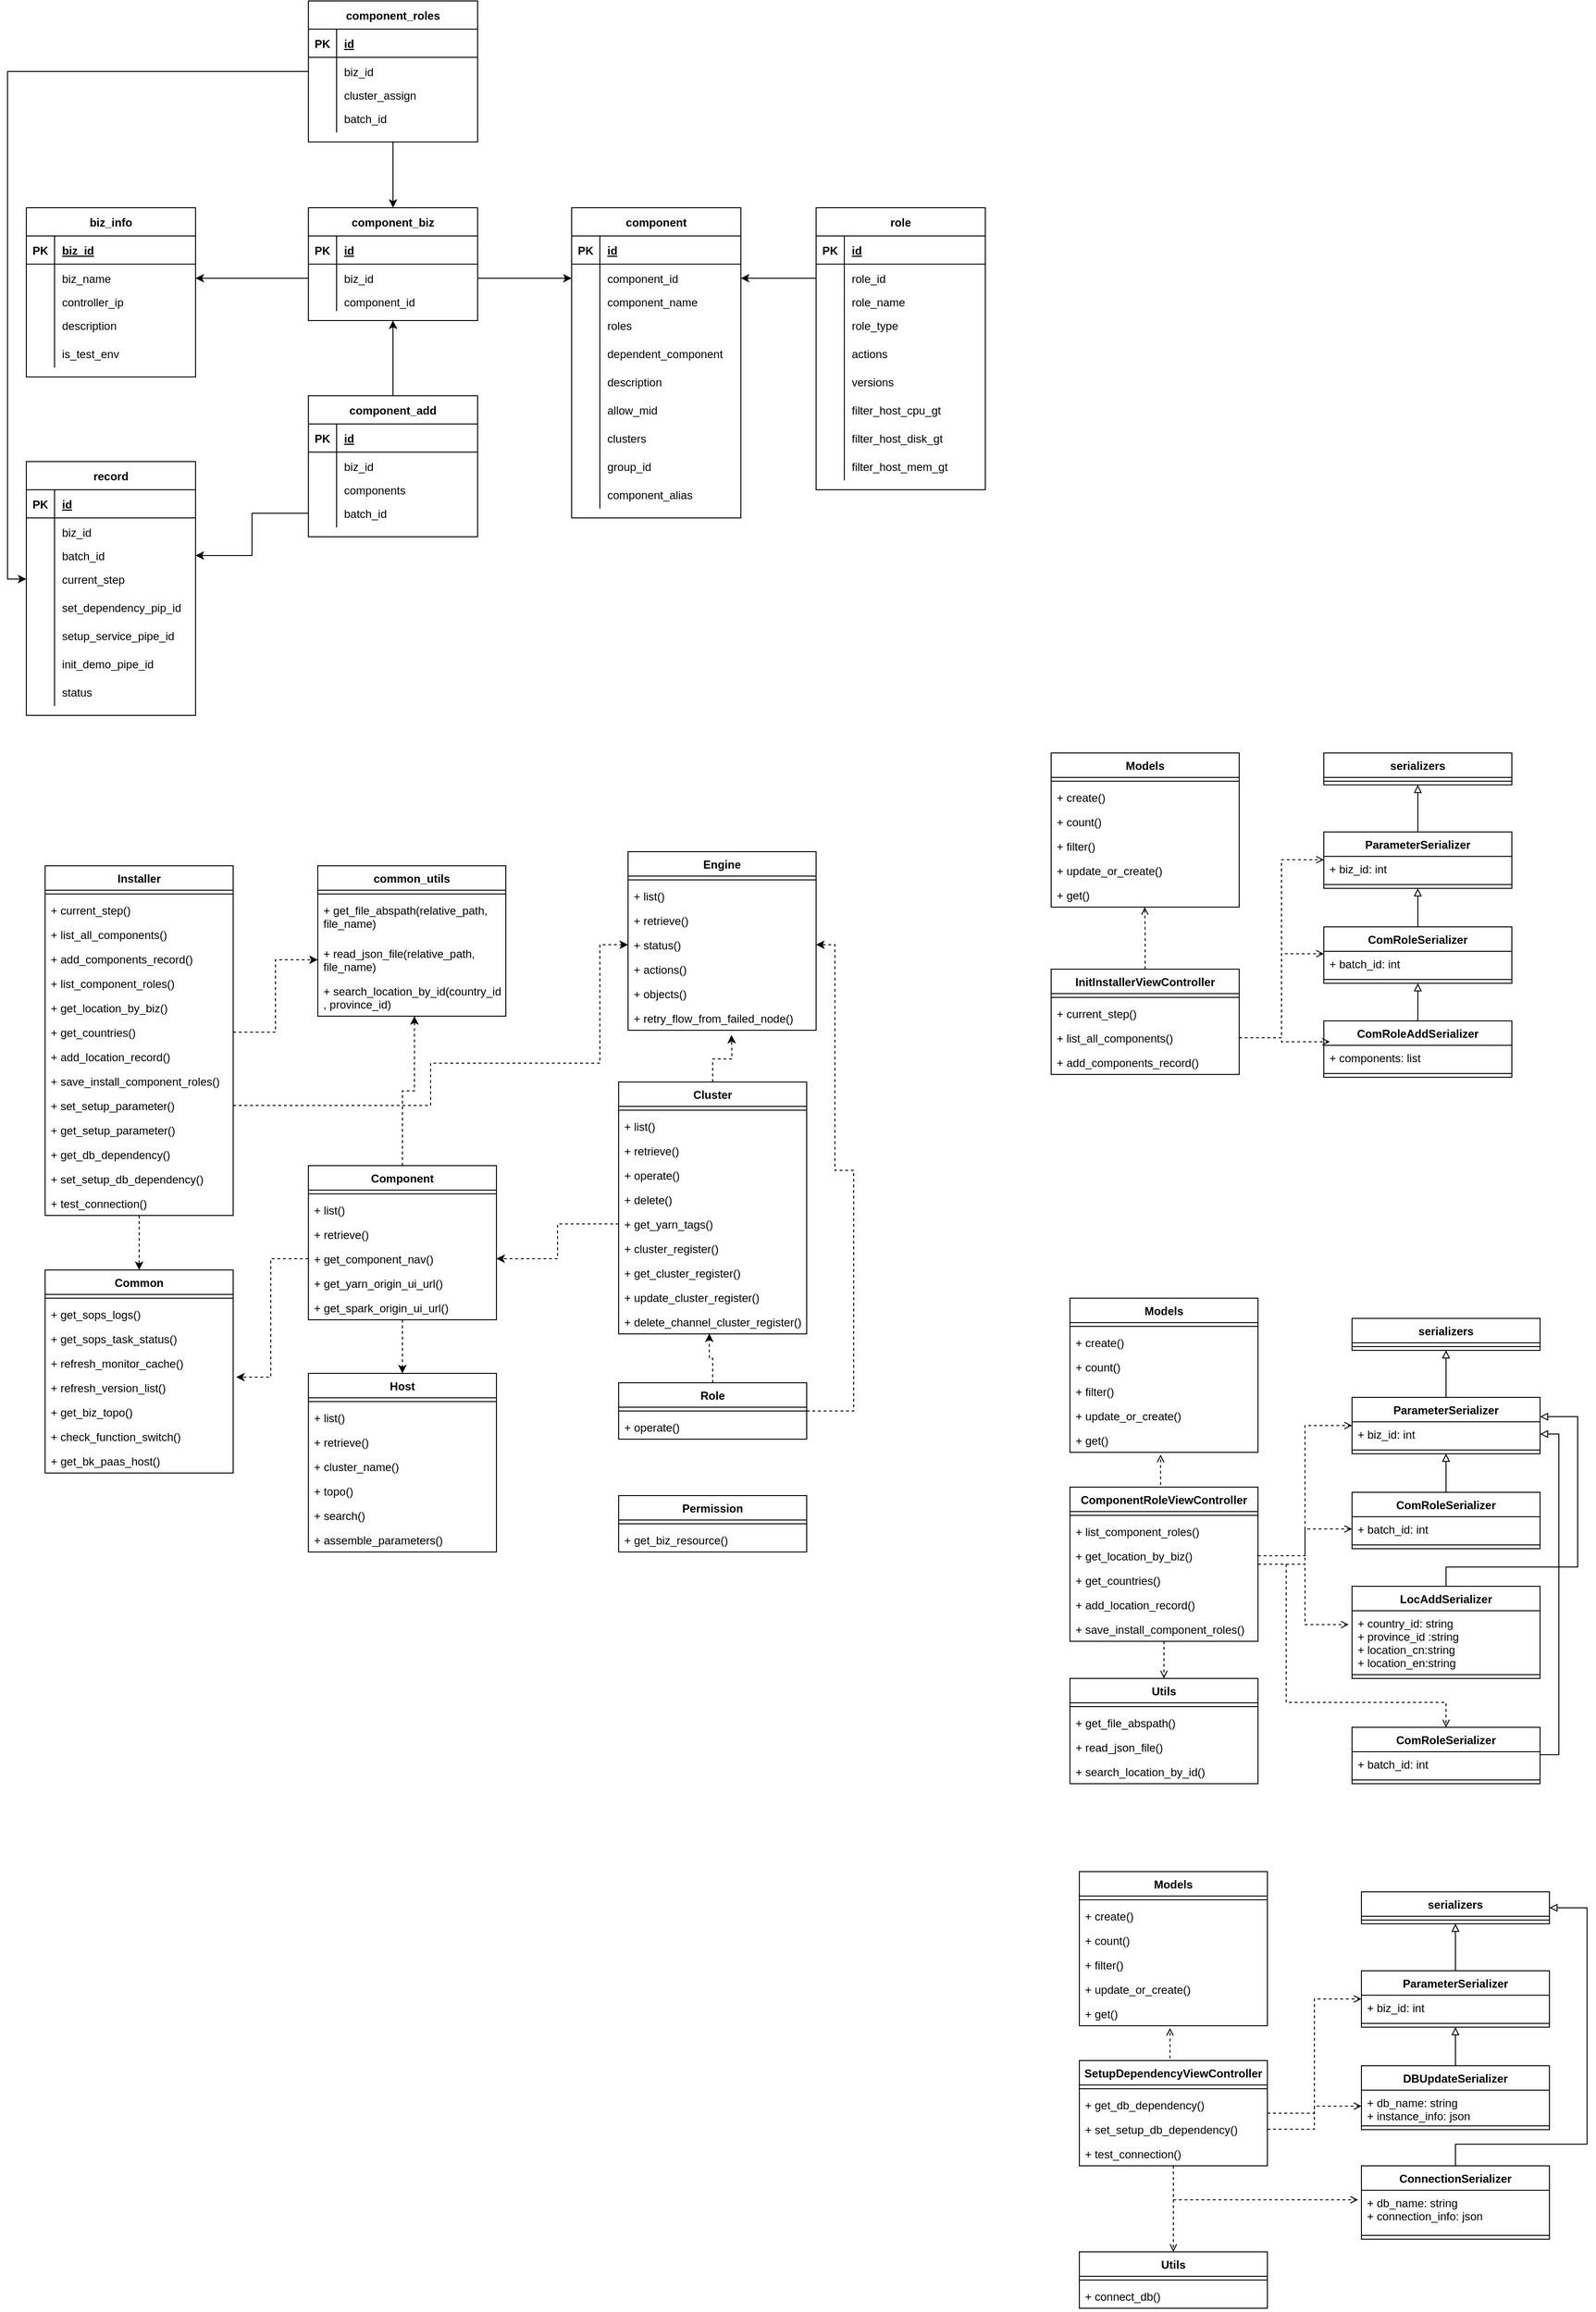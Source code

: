 <mxfile version="15.2.9" type="github">
  <diagram id="WYA4zc-nZJhorUhWMdsY" name="Page-1">
    <mxGraphModel dx="1550" dy="2004" grid="1" gridSize="10" guides="1" tooltips="1" connect="1" arrows="1" fold="1" page="1" pageScale="1" pageWidth="827" pageHeight="1169" math="0" shadow="0">
      <root>
        <mxCell id="0" />
        <mxCell id="1" parent="0" />
        <mxCell id="HtPZfuvC8SmNHy6tAAI0-1" value="biz_info" style="shape=table;startSize=30;container=1;collapsible=1;childLayout=tableLayout;fixedRows=1;rowLines=0;fontStyle=1;align=center;resizeLast=1;" parent="1" vertex="1">
          <mxGeometry x="90" y="150" width="180" height="180" as="geometry">
            <mxRectangle x="100" y="150" width="80" height="30" as="alternateBounds" />
          </mxGeometry>
        </mxCell>
        <mxCell id="HtPZfuvC8SmNHy6tAAI0-2" value="" style="shape=partialRectangle;collapsible=0;dropTarget=0;pointerEvents=0;fillColor=none;top=0;left=0;bottom=1;right=0;points=[[0,0.5],[1,0.5]];portConstraint=eastwest;" parent="HtPZfuvC8SmNHy6tAAI0-1" vertex="1">
          <mxGeometry y="30" width="180" height="30" as="geometry" />
        </mxCell>
        <mxCell id="HtPZfuvC8SmNHy6tAAI0-3" value="PK" style="shape=partialRectangle;connectable=0;fillColor=none;top=0;left=0;bottom=0;right=0;fontStyle=1;overflow=hidden;" parent="HtPZfuvC8SmNHy6tAAI0-2" vertex="1">
          <mxGeometry width="30" height="30" as="geometry" />
        </mxCell>
        <mxCell id="HtPZfuvC8SmNHy6tAAI0-4" value="biz_id" style="shape=partialRectangle;connectable=0;fillColor=none;top=0;left=0;bottom=0;right=0;align=left;spacingLeft=6;fontStyle=5;overflow=hidden;" parent="HtPZfuvC8SmNHy6tAAI0-2" vertex="1">
          <mxGeometry x="30" width="150" height="30" as="geometry" />
        </mxCell>
        <mxCell id="HtPZfuvC8SmNHy6tAAI0-5" value="" style="shape=partialRectangle;collapsible=0;dropTarget=0;pointerEvents=0;fillColor=none;top=0;left=0;bottom=0;right=0;points=[[0,0.5],[1,0.5]];portConstraint=eastwest;" parent="HtPZfuvC8SmNHy6tAAI0-1" vertex="1">
          <mxGeometry y="60" width="180" height="30" as="geometry" />
        </mxCell>
        <mxCell id="HtPZfuvC8SmNHy6tAAI0-6" value="" style="shape=partialRectangle;connectable=0;fillColor=none;top=0;left=0;bottom=0;right=0;editable=1;overflow=hidden;" parent="HtPZfuvC8SmNHy6tAAI0-5" vertex="1">
          <mxGeometry width="30" height="30" as="geometry" />
        </mxCell>
        <mxCell id="HtPZfuvC8SmNHy6tAAI0-7" value="biz_name" style="shape=partialRectangle;connectable=0;fillColor=none;top=0;left=0;bottom=0;right=0;align=left;spacingLeft=6;overflow=hidden;" parent="HtPZfuvC8SmNHy6tAAI0-5" vertex="1">
          <mxGeometry x="30" width="150" height="30" as="geometry" />
        </mxCell>
        <mxCell id="HtPZfuvC8SmNHy6tAAI0-8" value="" style="shape=partialRectangle;collapsible=0;dropTarget=0;pointerEvents=0;fillColor=none;top=0;left=0;bottom=0;right=0;points=[[0,0.5],[1,0.5]];portConstraint=eastwest;" parent="HtPZfuvC8SmNHy6tAAI0-1" vertex="1">
          <mxGeometry y="90" width="180" height="20" as="geometry" />
        </mxCell>
        <mxCell id="HtPZfuvC8SmNHy6tAAI0-9" value="" style="shape=partialRectangle;connectable=0;fillColor=none;top=0;left=0;bottom=0;right=0;editable=1;overflow=hidden;" parent="HtPZfuvC8SmNHy6tAAI0-8" vertex="1">
          <mxGeometry width="30" height="20" as="geometry" />
        </mxCell>
        <mxCell id="HtPZfuvC8SmNHy6tAAI0-10" value="controller_ip" style="shape=partialRectangle;connectable=0;fillColor=none;top=0;left=0;bottom=0;right=0;align=left;spacingLeft=6;overflow=hidden;" parent="HtPZfuvC8SmNHy6tAAI0-8" vertex="1">
          <mxGeometry x="30" width="150" height="20" as="geometry" />
        </mxCell>
        <mxCell id="HtPZfuvC8SmNHy6tAAI0-11" value="" style="shape=partialRectangle;collapsible=0;dropTarget=0;pointerEvents=0;fillColor=none;top=0;left=0;bottom=0;right=0;points=[[0,0.5],[1,0.5]];portConstraint=eastwest;" parent="HtPZfuvC8SmNHy6tAAI0-1" vertex="1">
          <mxGeometry y="110" width="180" height="30" as="geometry" />
        </mxCell>
        <mxCell id="HtPZfuvC8SmNHy6tAAI0-12" value="" style="shape=partialRectangle;connectable=0;fillColor=none;top=0;left=0;bottom=0;right=0;editable=1;overflow=hidden;" parent="HtPZfuvC8SmNHy6tAAI0-11" vertex="1">
          <mxGeometry width="30" height="30" as="geometry" />
        </mxCell>
        <mxCell id="HtPZfuvC8SmNHy6tAAI0-13" value="description" style="shape=partialRectangle;connectable=0;fillColor=none;top=0;left=0;bottom=0;right=0;align=left;spacingLeft=6;overflow=hidden;" parent="HtPZfuvC8SmNHy6tAAI0-11" vertex="1">
          <mxGeometry x="30" width="150" height="30" as="geometry" />
        </mxCell>
        <mxCell id="HtPZfuvC8SmNHy6tAAI0-14" value="" style="shape=partialRectangle;collapsible=0;dropTarget=0;pointerEvents=0;fillColor=none;top=0;left=0;bottom=0;right=0;points=[[0,0.5],[1,0.5]];portConstraint=eastwest;" parent="HtPZfuvC8SmNHy6tAAI0-1" vertex="1">
          <mxGeometry y="140" width="180" height="30" as="geometry" />
        </mxCell>
        <mxCell id="HtPZfuvC8SmNHy6tAAI0-15" value="" style="shape=partialRectangle;connectable=0;fillColor=none;top=0;left=0;bottom=0;right=0;editable=1;overflow=hidden;" parent="HtPZfuvC8SmNHy6tAAI0-14" vertex="1">
          <mxGeometry width="30" height="30" as="geometry" />
        </mxCell>
        <mxCell id="HtPZfuvC8SmNHy6tAAI0-16" value="is_test_env" style="shape=partialRectangle;connectable=0;fillColor=none;top=0;left=0;bottom=0;right=0;align=left;spacingLeft=6;overflow=hidden;" parent="HtPZfuvC8SmNHy6tAAI0-14" vertex="1">
          <mxGeometry x="30" width="150" height="30" as="geometry" />
        </mxCell>
        <mxCell id="HtPZfuvC8SmNHy6tAAI0-23" value="component_biz" style="shape=table;startSize=30;container=1;collapsible=1;childLayout=tableLayout;fixedRows=1;rowLines=0;fontStyle=1;align=center;resizeLast=1;" parent="1" vertex="1">
          <mxGeometry x="390" y="150" width="180" height="120" as="geometry">
            <mxRectangle x="100" y="150" width="80" height="30" as="alternateBounds" />
          </mxGeometry>
        </mxCell>
        <mxCell id="HtPZfuvC8SmNHy6tAAI0-24" value="" style="shape=partialRectangle;collapsible=0;dropTarget=0;pointerEvents=0;fillColor=none;top=0;left=0;bottom=1;right=0;points=[[0,0.5],[1,0.5]];portConstraint=eastwest;" parent="HtPZfuvC8SmNHy6tAAI0-23" vertex="1">
          <mxGeometry y="30" width="180" height="30" as="geometry" />
        </mxCell>
        <mxCell id="HtPZfuvC8SmNHy6tAAI0-25" value="PK" style="shape=partialRectangle;connectable=0;fillColor=none;top=0;left=0;bottom=0;right=0;fontStyle=1;overflow=hidden;" parent="HtPZfuvC8SmNHy6tAAI0-24" vertex="1">
          <mxGeometry width="30" height="30" as="geometry" />
        </mxCell>
        <mxCell id="HtPZfuvC8SmNHy6tAAI0-26" value="id" style="shape=partialRectangle;connectable=0;fillColor=none;top=0;left=0;bottom=0;right=0;align=left;spacingLeft=6;fontStyle=5;overflow=hidden;" parent="HtPZfuvC8SmNHy6tAAI0-24" vertex="1">
          <mxGeometry x="30" width="150" height="30" as="geometry" />
        </mxCell>
        <mxCell id="HtPZfuvC8SmNHy6tAAI0-27" value="" style="shape=partialRectangle;collapsible=0;dropTarget=0;pointerEvents=0;fillColor=none;top=0;left=0;bottom=0;right=0;points=[[0,0.5],[1,0.5]];portConstraint=eastwest;" parent="HtPZfuvC8SmNHy6tAAI0-23" vertex="1">
          <mxGeometry y="60" width="180" height="30" as="geometry" />
        </mxCell>
        <mxCell id="HtPZfuvC8SmNHy6tAAI0-28" value="" style="shape=partialRectangle;connectable=0;fillColor=none;top=0;left=0;bottom=0;right=0;editable=1;overflow=hidden;" parent="HtPZfuvC8SmNHy6tAAI0-27" vertex="1">
          <mxGeometry width="30" height="30" as="geometry" />
        </mxCell>
        <mxCell id="HtPZfuvC8SmNHy6tAAI0-29" value="biz_id" style="shape=partialRectangle;connectable=0;fillColor=none;top=0;left=0;bottom=0;right=0;align=left;spacingLeft=6;overflow=hidden;" parent="HtPZfuvC8SmNHy6tAAI0-27" vertex="1">
          <mxGeometry x="30" width="150" height="30" as="geometry" />
        </mxCell>
        <mxCell id="HtPZfuvC8SmNHy6tAAI0-30" value="" style="shape=partialRectangle;collapsible=0;dropTarget=0;pointerEvents=0;fillColor=none;top=0;left=0;bottom=0;right=0;points=[[0,0.5],[1,0.5]];portConstraint=eastwest;" parent="HtPZfuvC8SmNHy6tAAI0-23" vertex="1">
          <mxGeometry y="90" width="180" height="20" as="geometry" />
        </mxCell>
        <mxCell id="HtPZfuvC8SmNHy6tAAI0-31" value="" style="shape=partialRectangle;connectable=0;fillColor=none;top=0;left=0;bottom=0;right=0;editable=1;overflow=hidden;" parent="HtPZfuvC8SmNHy6tAAI0-30" vertex="1">
          <mxGeometry width="30" height="20" as="geometry" />
        </mxCell>
        <mxCell id="HtPZfuvC8SmNHy6tAAI0-32" value="component_id" style="shape=partialRectangle;connectable=0;fillColor=none;top=0;left=0;bottom=0;right=0;align=left;spacingLeft=6;overflow=hidden;" parent="HtPZfuvC8SmNHy6tAAI0-30" vertex="1">
          <mxGeometry x="30" width="150" height="20" as="geometry" />
        </mxCell>
        <mxCell id="HtPZfuvC8SmNHy6tAAI0-39" value="component" style="shape=table;startSize=30;container=1;collapsible=1;childLayout=tableLayout;fixedRows=1;rowLines=0;fontStyle=1;align=center;resizeLast=1;" parent="1" vertex="1">
          <mxGeometry x="670" y="150" width="180" height="330" as="geometry">
            <mxRectangle x="100" y="150" width="80" height="30" as="alternateBounds" />
          </mxGeometry>
        </mxCell>
        <mxCell id="HtPZfuvC8SmNHy6tAAI0-40" value="" style="shape=partialRectangle;collapsible=0;dropTarget=0;pointerEvents=0;fillColor=none;top=0;left=0;bottom=1;right=0;points=[[0,0.5],[1,0.5]];portConstraint=eastwest;" parent="HtPZfuvC8SmNHy6tAAI0-39" vertex="1">
          <mxGeometry y="30" width="180" height="30" as="geometry" />
        </mxCell>
        <mxCell id="HtPZfuvC8SmNHy6tAAI0-41" value="PK" style="shape=partialRectangle;connectable=0;fillColor=none;top=0;left=0;bottom=0;right=0;fontStyle=1;overflow=hidden;" parent="HtPZfuvC8SmNHy6tAAI0-40" vertex="1">
          <mxGeometry width="30" height="30" as="geometry" />
        </mxCell>
        <mxCell id="HtPZfuvC8SmNHy6tAAI0-42" value="id" style="shape=partialRectangle;connectable=0;fillColor=none;top=0;left=0;bottom=0;right=0;align=left;spacingLeft=6;fontStyle=5;overflow=hidden;" parent="HtPZfuvC8SmNHy6tAAI0-40" vertex="1">
          <mxGeometry x="30" width="150" height="30" as="geometry" />
        </mxCell>
        <mxCell id="HtPZfuvC8SmNHy6tAAI0-43" value="" style="shape=partialRectangle;collapsible=0;dropTarget=0;pointerEvents=0;fillColor=none;top=0;left=0;bottom=0;right=0;points=[[0,0.5],[1,0.5]];portConstraint=eastwest;" parent="HtPZfuvC8SmNHy6tAAI0-39" vertex="1">
          <mxGeometry y="60" width="180" height="30" as="geometry" />
        </mxCell>
        <mxCell id="HtPZfuvC8SmNHy6tAAI0-44" value="" style="shape=partialRectangle;connectable=0;fillColor=none;top=0;left=0;bottom=0;right=0;editable=1;overflow=hidden;" parent="HtPZfuvC8SmNHy6tAAI0-43" vertex="1">
          <mxGeometry width="30" height="30" as="geometry" />
        </mxCell>
        <mxCell id="HtPZfuvC8SmNHy6tAAI0-45" value="component_id" style="shape=partialRectangle;connectable=0;fillColor=none;top=0;left=0;bottom=0;right=0;align=left;spacingLeft=6;overflow=hidden;" parent="HtPZfuvC8SmNHy6tAAI0-43" vertex="1">
          <mxGeometry x="30" width="150" height="30" as="geometry" />
        </mxCell>
        <mxCell id="HtPZfuvC8SmNHy6tAAI0-46" value="" style="shape=partialRectangle;collapsible=0;dropTarget=0;pointerEvents=0;fillColor=none;top=0;left=0;bottom=0;right=0;points=[[0,0.5],[1,0.5]];portConstraint=eastwest;" parent="HtPZfuvC8SmNHy6tAAI0-39" vertex="1">
          <mxGeometry y="90" width="180" height="20" as="geometry" />
        </mxCell>
        <mxCell id="HtPZfuvC8SmNHy6tAAI0-47" value="" style="shape=partialRectangle;connectable=0;fillColor=none;top=0;left=0;bottom=0;right=0;editable=1;overflow=hidden;" parent="HtPZfuvC8SmNHy6tAAI0-46" vertex="1">
          <mxGeometry width="30" height="20" as="geometry" />
        </mxCell>
        <mxCell id="HtPZfuvC8SmNHy6tAAI0-48" value="component_name" style="shape=partialRectangle;connectable=0;fillColor=none;top=0;left=0;bottom=0;right=0;align=left;spacingLeft=6;overflow=hidden;" parent="HtPZfuvC8SmNHy6tAAI0-46" vertex="1">
          <mxGeometry x="30" width="150" height="20" as="geometry" />
        </mxCell>
        <mxCell id="HtPZfuvC8SmNHy6tAAI0-49" value="" style="shape=partialRectangle;collapsible=0;dropTarget=0;pointerEvents=0;fillColor=none;top=0;left=0;bottom=0;right=0;points=[[0,0.5],[1,0.5]];portConstraint=eastwest;" parent="HtPZfuvC8SmNHy6tAAI0-39" vertex="1">
          <mxGeometry y="110" width="180" height="30" as="geometry" />
        </mxCell>
        <mxCell id="HtPZfuvC8SmNHy6tAAI0-50" value="" style="shape=partialRectangle;connectable=0;fillColor=none;top=0;left=0;bottom=0;right=0;editable=1;overflow=hidden;" parent="HtPZfuvC8SmNHy6tAAI0-49" vertex="1">
          <mxGeometry width="30" height="30" as="geometry" />
        </mxCell>
        <mxCell id="HtPZfuvC8SmNHy6tAAI0-51" value="roles" style="shape=partialRectangle;connectable=0;fillColor=none;top=0;left=0;bottom=0;right=0;align=left;spacingLeft=6;overflow=hidden;" parent="HtPZfuvC8SmNHy6tAAI0-49" vertex="1">
          <mxGeometry x="30" width="150" height="30" as="geometry" />
        </mxCell>
        <mxCell id="HtPZfuvC8SmNHy6tAAI0-52" value="" style="shape=partialRectangle;collapsible=0;dropTarget=0;pointerEvents=0;fillColor=none;top=0;left=0;bottom=0;right=0;points=[[0,0.5],[1,0.5]];portConstraint=eastwest;" parent="HtPZfuvC8SmNHy6tAAI0-39" vertex="1">
          <mxGeometry y="140" width="180" height="30" as="geometry" />
        </mxCell>
        <mxCell id="HtPZfuvC8SmNHy6tAAI0-53" value="" style="shape=partialRectangle;connectable=0;fillColor=none;top=0;left=0;bottom=0;right=0;editable=1;overflow=hidden;" parent="HtPZfuvC8SmNHy6tAAI0-52" vertex="1">
          <mxGeometry width="30" height="30" as="geometry" />
        </mxCell>
        <mxCell id="HtPZfuvC8SmNHy6tAAI0-54" value="dependent_component" style="shape=partialRectangle;connectable=0;fillColor=none;top=0;left=0;bottom=0;right=0;align=left;spacingLeft=6;overflow=hidden;" parent="HtPZfuvC8SmNHy6tAAI0-52" vertex="1">
          <mxGeometry x="30" width="150" height="30" as="geometry" />
        </mxCell>
        <mxCell id="ujdDaW9fOg80H7sL67eY-1" value="" style="shape=partialRectangle;collapsible=0;dropTarget=0;pointerEvents=0;fillColor=none;top=0;left=0;bottom=0;right=0;points=[[0,0.5],[1,0.5]];portConstraint=eastwest;" parent="HtPZfuvC8SmNHy6tAAI0-39" vertex="1">
          <mxGeometry y="170" width="180" height="30" as="geometry" />
        </mxCell>
        <mxCell id="ujdDaW9fOg80H7sL67eY-2" value="" style="shape=partialRectangle;connectable=0;fillColor=none;top=0;left=0;bottom=0;right=0;editable=1;overflow=hidden;" parent="ujdDaW9fOg80H7sL67eY-1" vertex="1">
          <mxGeometry width="30" height="30" as="geometry" />
        </mxCell>
        <mxCell id="ujdDaW9fOg80H7sL67eY-3" value="description" style="shape=partialRectangle;connectable=0;fillColor=none;top=0;left=0;bottom=0;right=0;align=left;spacingLeft=6;overflow=hidden;" parent="ujdDaW9fOg80H7sL67eY-1" vertex="1">
          <mxGeometry x="30" width="150" height="30" as="geometry" />
        </mxCell>
        <mxCell id="ujdDaW9fOg80H7sL67eY-4" value="" style="shape=partialRectangle;collapsible=0;dropTarget=0;pointerEvents=0;fillColor=none;top=0;left=0;bottom=0;right=0;points=[[0,0.5],[1,0.5]];portConstraint=eastwest;" parent="HtPZfuvC8SmNHy6tAAI0-39" vertex="1">
          <mxGeometry y="200" width="180" height="30" as="geometry" />
        </mxCell>
        <mxCell id="ujdDaW9fOg80H7sL67eY-5" value="" style="shape=partialRectangle;connectable=0;fillColor=none;top=0;left=0;bottom=0;right=0;editable=1;overflow=hidden;" parent="ujdDaW9fOg80H7sL67eY-4" vertex="1">
          <mxGeometry width="30" height="30" as="geometry" />
        </mxCell>
        <mxCell id="ujdDaW9fOg80H7sL67eY-6" value="allow_mid" style="shape=partialRectangle;connectable=0;fillColor=none;top=0;left=0;bottom=0;right=0;align=left;spacingLeft=6;overflow=hidden;" parent="ujdDaW9fOg80H7sL67eY-4" vertex="1">
          <mxGeometry x="30" width="150" height="30" as="geometry" />
        </mxCell>
        <mxCell id="ujdDaW9fOg80H7sL67eY-29" value="" style="shape=partialRectangle;collapsible=0;dropTarget=0;pointerEvents=0;fillColor=none;top=0;left=0;bottom=0;right=0;points=[[0,0.5],[1,0.5]];portConstraint=eastwest;" parent="HtPZfuvC8SmNHy6tAAI0-39" vertex="1">
          <mxGeometry y="230" width="180" height="30" as="geometry" />
        </mxCell>
        <mxCell id="ujdDaW9fOg80H7sL67eY-30" value="" style="shape=partialRectangle;connectable=0;fillColor=none;top=0;left=0;bottom=0;right=0;editable=1;overflow=hidden;" parent="ujdDaW9fOg80H7sL67eY-29" vertex="1">
          <mxGeometry width="30" height="30" as="geometry" />
        </mxCell>
        <mxCell id="ujdDaW9fOg80H7sL67eY-31" value="clusters" style="shape=partialRectangle;connectable=0;fillColor=none;top=0;left=0;bottom=0;right=0;align=left;spacingLeft=6;overflow=hidden;" parent="ujdDaW9fOg80H7sL67eY-29" vertex="1">
          <mxGeometry x="30" width="150" height="30" as="geometry" />
        </mxCell>
        <mxCell id="ujdDaW9fOg80H7sL67eY-32" value="" style="shape=partialRectangle;collapsible=0;dropTarget=0;pointerEvents=0;fillColor=none;top=0;left=0;bottom=0;right=0;points=[[0,0.5],[1,0.5]];portConstraint=eastwest;" parent="HtPZfuvC8SmNHy6tAAI0-39" vertex="1">
          <mxGeometry y="260" width="180" height="30" as="geometry" />
        </mxCell>
        <mxCell id="ujdDaW9fOg80H7sL67eY-33" value="" style="shape=partialRectangle;connectable=0;fillColor=none;top=0;left=0;bottom=0;right=0;editable=1;overflow=hidden;" parent="ujdDaW9fOg80H7sL67eY-32" vertex="1">
          <mxGeometry width="30" height="30" as="geometry" />
        </mxCell>
        <mxCell id="ujdDaW9fOg80H7sL67eY-34" value="group_id" style="shape=partialRectangle;connectable=0;fillColor=none;top=0;left=0;bottom=0;right=0;align=left;spacingLeft=6;overflow=hidden;" parent="ujdDaW9fOg80H7sL67eY-32" vertex="1">
          <mxGeometry x="30" width="150" height="30" as="geometry" />
        </mxCell>
        <mxCell id="ujdDaW9fOg80H7sL67eY-35" value="" style="shape=partialRectangle;collapsible=0;dropTarget=0;pointerEvents=0;fillColor=none;top=0;left=0;bottom=0;right=0;points=[[0,0.5],[1,0.5]];portConstraint=eastwest;" parent="HtPZfuvC8SmNHy6tAAI0-39" vertex="1">
          <mxGeometry y="290" width="180" height="30" as="geometry" />
        </mxCell>
        <mxCell id="ujdDaW9fOg80H7sL67eY-36" value="" style="shape=partialRectangle;connectable=0;fillColor=none;top=0;left=0;bottom=0;right=0;editable=1;overflow=hidden;" parent="ujdDaW9fOg80H7sL67eY-35" vertex="1">
          <mxGeometry width="30" height="30" as="geometry" />
        </mxCell>
        <mxCell id="ujdDaW9fOg80H7sL67eY-37" value="component_alias" style="shape=partialRectangle;connectable=0;fillColor=none;top=0;left=0;bottom=0;right=0;align=left;spacingLeft=6;overflow=hidden;" parent="ujdDaW9fOg80H7sL67eY-35" vertex="1">
          <mxGeometry x="30" width="150" height="30" as="geometry" />
        </mxCell>
        <mxCell id="ujdDaW9fOg80H7sL67eY-38" style="edgeStyle=orthogonalEdgeStyle;rounded=0;orthogonalLoop=1;jettySize=auto;html=1;exitX=1;exitY=0.5;exitDx=0;exitDy=0;entryX=0;entryY=0.5;entryDx=0;entryDy=0;" parent="1" source="HtPZfuvC8SmNHy6tAAI0-27" target="HtPZfuvC8SmNHy6tAAI0-43" edge="1">
          <mxGeometry relative="1" as="geometry" />
        </mxCell>
        <mxCell id="ujdDaW9fOg80H7sL67eY-39" style="edgeStyle=orthogonalEdgeStyle;rounded=0;orthogonalLoop=1;jettySize=auto;html=1;exitX=0;exitY=0.5;exitDx=0;exitDy=0;entryX=1;entryY=0.5;entryDx=0;entryDy=0;" parent="1" source="HtPZfuvC8SmNHy6tAAI0-27" target="HtPZfuvC8SmNHy6tAAI0-5" edge="1">
          <mxGeometry relative="1" as="geometry" />
        </mxCell>
        <mxCell id="ujdDaW9fOg80H7sL67eY-40" value="role" style="shape=table;startSize=30;container=1;collapsible=1;childLayout=tableLayout;fixedRows=1;rowLines=0;fontStyle=1;align=center;resizeLast=1;" parent="1" vertex="1">
          <mxGeometry x="930" y="150" width="180" height="300" as="geometry">
            <mxRectangle x="100" y="150" width="80" height="30" as="alternateBounds" />
          </mxGeometry>
        </mxCell>
        <mxCell id="ujdDaW9fOg80H7sL67eY-41" value="" style="shape=partialRectangle;collapsible=0;dropTarget=0;pointerEvents=0;fillColor=none;top=0;left=0;bottom=1;right=0;points=[[0,0.5],[1,0.5]];portConstraint=eastwest;" parent="ujdDaW9fOg80H7sL67eY-40" vertex="1">
          <mxGeometry y="30" width="180" height="30" as="geometry" />
        </mxCell>
        <mxCell id="ujdDaW9fOg80H7sL67eY-42" value="PK" style="shape=partialRectangle;connectable=0;fillColor=none;top=0;left=0;bottom=0;right=0;fontStyle=1;overflow=hidden;" parent="ujdDaW9fOg80H7sL67eY-41" vertex="1">
          <mxGeometry width="30" height="30" as="geometry" />
        </mxCell>
        <mxCell id="ujdDaW9fOg80H7sL67eY-43" value="id" style="shape=partialRectangle;connectable=0;fillColor=none;top=0;left=0;bottom=0;right=0;align=left;spacingLeft=6;fontStyle=5;overflow=hidden;" parent="ujdDaW9fOg80H7sL67eY-41" vertex="1">
          <mxGeometry x="30" width="150" height="30" as="geometry" />
        </mxCell>
        <mxCell id="ujdDaW9fOg80H7sL67eY-44" value="" style="shape=partialRectangle;collapsible=0;dropTarget=0;pointerEvents=0;fillColor=none;top=0;left=0;bottom=0;right=0;points=[[0,0.5],[1,0.5]];portConstraint=eastwest;" parent="ujdDaW9fOg80H7sL67eY-40" vertex="1">
          <mxGeometry y="60" width="180" height="30" as="geometry" />
        </mxCell>
        <mxCell id="ujdDaW9fOg80H7sL67eY-45" value="" style="shape=partialRectangle;connectable=0;fillColor=none;top=0;left=0;bottom=0;right=0;editable=1;overflow=hidden;" parent="ujdDaW9fOg80H7sL67eY-44" vertex="1">
          <mxGeometry width="30" height="30" as="geometry" />
        </mxCell>
        <mxCell id="ujdDaW9fOg80H7sL67eY-46" value="role_id" style="shape=partialRectangle;connectable=0;fillColor=none;top=0;left=0;bottom=0;right=0;align=left;spacingLeft=6;overflow=hidden;" parent="ujdDaW9fOg80H7sL67eY-44" vertex="1">
          <mxGeometry x="30" width="150" height="30" as="geometry" />
        </mxCell>
        <mxCell id="ujdDaW9fOg80H7sL67eY-47" value="" style="shape=partialRectangle;collapsible=0;dropTarget=0;pointerEvents=0;fillColor=none;top=0;left=0;bottom=0;right=0;points=[[0,0.5],[1,0.5]];portConstraint=eastwest;" parent="ujdDaW9fOg80H7sL67eY-40" vertex="1">
          <mxGeometry y="90" width="180" height="20" as="geometry" />
        </mxCell>
        <mxCell id="ujdDaW9fOg80H7sL67eY-48" value="" style="shape=partialRectangle;connectable=0;fillColor=none;top=0;left=0;bottom=0;right=0;editable=1;overflow=hidden;" parent="ujdDaW9fOg80H7sL67eY-47" vertex="1">
          <mxGeometry width="30" height="20" as="geometry" />
        </mxCell>
        <mxCell id="ujdDaW9fOg80H7sL67eY-49" value="role_name" style="shape=partialRectangle;connectable=0;fillColor=none;top=0;left=0;bottom=0;right=0;align=left;spacingLeft=6;overflow=hidden;" parent="ujdDaW9fOg80H7sL67eY-47" vertex="1">
          <mxGeometry x="30" width="150" height="20" as="geometry" />
        </mxCell>
        <mxCell id="ujdDaW9fOg80H7sL67eY-50" value="" style="shape=partialRectangle;collapsible=0;dropTarget=0;pointerEvents=0;fillColor=none;top=0;left=0;bottom=0;right=0;points=[[0,0.5],[1,0.5]];portConstraint=eastwest;" parent="ujdDaW9fOg80H7sL67eY-40" vertex="1">
          <mxGeometry y="110" width="180" height="30" as="geometry" />
        </mxCell>
        <mxCell id="ujdDaW9fOg80H7sL67eY-51" value="" style="shape=partialRectangle;connectable=0;fillColor=none;top=0;left=0;bottom=0;right=0;editable=1;overflow=hidden;" parent="ujdDaW9fOg80H7sL67eY-50" vertex="1">
          <mxGeometry width="30" height="30" as="geometry" />
        </mxCell>
        <mxCell id="ujdDaW9fOg80H7sL67eY-52" value="role_type" style="shape=partialRectangle;connectable=0;fillColor=none;top=0;left=0;bottom=0;right=0;align=left;spacingLeft=6;overflow=hidden;" parent="ujdDaW9fOg80H7sL67eY-50" vertex="1">
          <mxGeometry x="30" width="150" height="30" as="geometry" />
        </mxCell>
        <mxCell id="ujdDaW9fOg80H7sL67eY-53" value="" style="shape=partialRectangle;collapsible=0;dropTarget=0;pointerEvents=0;fillColor=none;top=0;left=0;bottom=0;right=0;points=[[0,0.5],[1,0.5]];portConstraint=eastwest;" parent="ujdDaW9fOg80H7sL67eY-40" vertex="1">
          <mxGeometry y="140" width="180" height="30" as="geometry" />
        </mxCell>
        <mxCell id="ujdDaW9fOg80H7sL67eY-54" value="" style="shape=partialRectangle;connectable=0;fillColor=none;top=0;left=0;bottom=0;right=0;editable=1;overflow=hidden;" parent="ujdDaW9fOg80H7sL67eY-53" vertex="1">
          <mxGeometry width="30" height="30" as="geometry" />
        </mxCell>
        <mxCell id="ujdDaW9fOg80H7sL67eY-55" value="actions" style="shape=partialRectangle;connectable=0;fillColor=none;top=0;left=0;bottom=0;right=0;align=left;spacingLeft=6;overflow=hidden;" parent="ujdDaW9fOg80H7sL67eY-53" vertex="1">
          <mxGeometry x="30" width="150" height="30" as="geometry" />
        </mxCell>
        <mxCell id="ujdDaW9fOg80H7sL67eY-56" value="" style="shape=partialRectangle;collapsible=0;dropTarget=0;pointerEvents=0;fillColor=none;top=0;left=0;bottom=0;right=0;points=[[0,0.5],[1,0.5]];portConstraint=eastwest;" parent="ujdDaW9fOg80H7sL67eY-40" vertex="1">
          <mxGeometry y="170" width="180" height="30" as="geometry" />
        </mxCell>
        <mxCell id="ujdDaW9fOg80H7sL67eY-57" value="" style="shape=partialRectangle;connectable=0;fillColor=none;top=0;left=0;bottom=0;right=0;editable=1;overflow=hidden;" parent="ujdDaW9fOg80H7sL67eY-56" vertex="1">
          <mxGeometry width="30" height="30" as="geometry" />
        </mxCell>
        <mxCell id="ujdDaW9fOg80H7sL67eY-58" value="versions" style="shape=partialRectangle;connectable=0;fillColor=none;top=0;left=0;bottom=0;right=0;align=left;spacingLeft=6;overflow=hidden;" parent="ujdDaW9fOg80H7sL67eY-56" vertex="1">
          <mxGeometry x="30" width="150" height="30" as="geometry" />
        </mxCell>
        <mxCell id="ujdDaW9fOg80H7sL67eY-59" value="" style="shape=partialRectangle;collapsible=0;dropTarget=0;pointerEvents=0;fillColor=none;top=0;left=0;bottom=0;right=0;points=[[0,0.5],[1,0.5]];portConstraint=eastwest;" parent="ujdDaW9fOg80H7sL67eY-40" vertex="1">
          <mxGeometry y="200" width="180" height="30" as="geometry" />
        </mxCell>
        <mxCell id="ujdDaW9fOg80H7sL67eY-60" value="" style="shape=partialRectangle;connectable=0;fillColor=none;top=0;left=0;bottom=0;right=0;editable=1;overflow=hidden;" parent="ujdDaW9fOg80H7sL67eY-59" vertex="1">
          <mxGeometry width="30" height="30" as="geometry" />
        </mxCell>
        <mxCell id="ujdDaW9fOg80H7sL67eY-61" value="filter_host_cpu_gt" style="shape=partialRectangle;connectable=0;fillColor=none;top=0;left=0;bottom=0;right=0;align=left;spacingLeft=6;overflow=hidden;" parent="ujdDaW9fOg80H7sL67eY-59" vertex="1">
          <mxGeometry x="30" width="150" height="30" as="geometry" />
        </mxCell>
        <mxCell id="ujdDaW9fOg80H7sL67eY-62" value="" style="shape=partialRectangle;collapsible=0;dropTarget=0;pointerEvents=0;fillColor=none;top=0;left=0;bottom=0;right=0;points=[[0,0.5],[1,0.5]];portConstraint=eastwest;" parent="ujdDaW9fOg80H7sL67eY-40" vertex="1">
          <mxGeometry y="230" width="180" height="30" as="geometry" />
        </mxCell>
        <mxCell id="ujdDaW9fOg80H7sL67eY-63" value="" style="shape=partialRectangle;connectable=0;fillColor=none;top=0;left=0;bottom=0;right=0;editable=1;overflow=hidden;" parent="ujdDaW9fOg80H7sL67eY-62" vertex="1">
          <mxGeometry width="30" height="30" as="geometry" />
        </mxCell>
        <mxCell id="ujdDaW9fOg80H7sL67eY-64" value="filter_host_disk_gt" style="shape=partialRectangle;connectable=0;fillColor=none;top=0;left=0;bottom=0;right=0;align=left;spacingLeft=6;overflow=hidden;" parent="ujdDaW9fOg80H7sL67eY-62" vertex="1">
          <mxGeometry x="30" width="150" height="30" as="geometry" />
        </mxCell>
        <mxCell id="ujdDaW9fOg80H7sL67eY-65" value="" style="shape=partialRectangle;collapsible=0;dropTarget=0;pointerEvents=0;fillColor=none;top=0;left=0;bottom=0;right=0;points=[[0,0.5],[1,0.5]];portConstraint=eastwest;" parent="ujdDaW9fOg80H7sL67eY-40" vertex="1">
          <mxGeometry y="260" width="180" height="30" as="geometry" />
        </mxCell>
        <mxCell id="ujdDaW9fOg80H7sL67eY-66" value="" style="shape=partialRectangle;connectable=0;fillColor=none;top=0;left=0;bottom=0;right=0;editable=1;overflow=hidden;" parent="ujdDaW9fOg80H7sL67eY-65" vertex="1">
          <mxGeometry width="30" height="30" as="geometry" />
        </mxCell>
        <mxCell id="ujdDaW9fOg80H7sL67eY-67" value="filter_host_mem_gt" style="shape=partialRectangle;connectable=0;fillColor=none;top=0;left=0;bottom=0;right=0;align=left;spacingLeft=6;overflow=hidden;" parent="ujdDaW9fOg80H7sL67eY-65" vertex="1">
          <mxGeometry x="30" width="150" height="30" as="geometry" />
        </mxCell>
        <mxCell id="ujdDaW9fOg80H7sL67eY-71" style="edgeStyle=orthogonalEdgeStyle;rounded=0;orthogonalLoop=1;jettySize=auto;html=1;exitX=0;exitY=0.5;exitDx=0;exitDy=0;entryX=1;entryY=0.5;entryDx=0;entryDy=0;" parent="1" source="ujdDaW9fOg80H7sL67eY-44" target="HtPZfuvC8SmNHy6tAAI0-43" edge="1">
          <mxGeometry relative="1" as="geometry" />
        </mxCell>
        <mxCell id="ujdDaW9fOg80H7sL67eY-103" style="edgeStyle=orthogonalEdgeStyle;rounded=0;orthogonalLoop=1;jettySize=auto;html=1;exitX=0.5;exitY=0;exitDx=0;exitDy=0;entryX=0.5;entryY=1;entryDx=0;entryDy=0;" parent="1" source="ujdDaW9fOg80H7sL67eY-72" target="HtPZfuvC8SmNHy6tAAI0-23" edge="1">
          <mxGeometry relative="1" as="geometry" />
        </mxCell>
        <mxCell id="ujdDaW9fOg80H7sL67eY-72" value="component_add" style="shape=table;startSize=30;container=1;collapsible=1;childLayout=tableLayout;fixedRows=1;rowLines=0;fontStyle=1;align=center;resizeLast=1;" parent="1" vertex="1">
          <mxGeometry x="390" y="350" width="180" height="150" as="geometry">
            <mxRectangle x="100" y="150" width="80" height="30" as="alternateBounds" />
          </mxGeometry>
        </mxCell>
        <mxCell id="ujdDaW9fOg80H7sL67eY-73" value="" style="shape=partialRectangle;collapsible=0;dropTarget=0;pointerEvents=0;fillColor=none;top=0;left=0;bottom=1;right=0;points=[[0,0.5],[1,0.5]];portConstraint=eastwest;" parent="ujdDaW9fOg80H7sL67eY-72" vertex="1">
          <mxGeometry y="30" width="180" height="30" as="geometry" />
        </mxCell>
        <mxCell id="ujdDaW9fOg80H7sL67eY-74" value="PK" style="shape=partialRectangle;connectable=0;fillColor=none;top=0;left=0;bottom=0;right=0;fontStyle=1;overflow=hidden;" parent="ujdDaW9fOg80H7sL67eY-73" vertex="1">
          <mxGeometry width="30" height="30" as="geometry" />
        </mxCell>
        <mxCell id="ujdDaW9fOg80H7sL67eY-75" value="id" style="shape=partialRectangle;connectable=0;fillColor=none;top=0;left=0;bottom=0;right=0;align=left;spacingLeft=6;fontStyle=5;overflow=hidden;" parent="ujdDaW9fOg80H7sL67eY-73" vertex="1">
          <mxGeometry x="30" width="150" height="30" as="geometry" />
        </mxCell>
        <mxCell id="ujdDaW9fOg80H7sL67eY-76" value="" style="shape=partialRectangle;collapsible=0;dropTarget=0;pointerEvents=0;fillColor=none;top=0;left=0;bottom=0;right=0;points=[[0,0.5],[1,0.5]];portConstraint=eastwest;" parent="ujdDaW9fOg80H7sL67eY-72" vertex="1">
          <mxGeometry y="60" width="180" height="30" as="geometry" />
        </mxCell>
        <mxCell id="ujdDaW9fOg80H7sL67eY-77" value="" style="shape=partialRectangle;connectable=0;fillColor=none;top=0;left=0;bottom=0;right=0;editable=1;overflow=hidden;" parent="ujdDaW9fOg80H7sL67eY-76" vertex="1">
          <mxGeometry width="30" height="30" as="geometry" />
        </mxCell>
        <mxCell id="ujdDaW9fOg80H7sL67eY-78" value="biz_id" style="shape=partialRectangle;connectable=0;fillColor=none;top=0;left=0;bottom=0;right=0;align=left;spacingLeft=6;overflow=hidden;" parent="ujdDaW9fOg80H7sL67eY-76" vertex="1">
          <mxGeometry x="30" width="150" height="30" as="geometry" />
        </mxCell>
        <mxCell id="ujdDaW9fOg80H7sL67eY-79" value="" style="shape=partialRectangle;collapsible=0;dropTarget=0;pointerEvents=0;fillColor=none;top=0;left=0;bottom=0;right=0;points=[[0,0.5],[1,0.5]];portConstraint=eastwest;" parent="ujdDaW9fOg80H7sL67eY-72" vertex="1">
          <mxGeometry y="90" width="180" height="20" as="geometry" />
        </mxCell>
        <mxCell id="ujdDaW9fOg80H7sL67eY-80" value="" style="shape=partialRectangle;connectable=0;fillColor=none;top=0;left=0;bottom=0;right=0;editable=1;overflow=hidden;" parent="ujdDaW9fOg80H7sL67eY-79" vertex="1">
          <mxGeometry width="30" height="20" as="geometry" />
        </mxCell>
        <mxCell id="ujdDaW9fOg80H7sL67eY-81" value="components" style="shape=partialRectangle;connectable=0;fillColor=none;top=0;left=0;bottom=0;right=0;align=left;spacingLeft=6;overflow=hidden;" parent="ujdDaW9fOg80H7sL67eY-79" vertex="1">
          <mxGeometry x="30" width="150" height="20" as="geometry" />
        </mxCell>
        <mxCell id="ujdDaW9fOg80H7sL67eY-82" value="" style="shape=partialRectangle;collapsible=0;dropTarget=0;pointerEvents=0;fillColor=none;top=0;left=0;bottom=0;right=0;points=[[0,0.5],[1,0.5]];portConstraint=eastwest;" parent="ujdDaW9fOg80H7sL67eY-72" vertex="1">
          <mxGeometry y="110" width="180" height="30" as="geometry" />
        </mxCell>
        <mxCell id="ujdDaW9fOg80H7sL67eY-83" value="" style="shape=partialRectangle;connectable=0;fillColor=none;top=0;left=0;bottom=0;right=0;editable=1;overflow=hidden;" parent="ujdDaW9fOg80H7sL67eY-82" vertex="1">
          <mxGeometry width="30" height="30" as="geometry" />
        </mxCell>
        <mxCell id="ujdDaW9fOg80H7sL67eY-84" value="batch_id" style="shape=partialRectangle;connectable=0;fillColor=none;top=0;left=0;bottom=0;right=0;align=left;spacingLeft=6;overflow=hidden;" parent="ujdDaW9fOg80H7sL67eY-82" vertex="1">
          <mxGeometry x="30" width="150" height="30" as="geometry" />
        </mxCell>
        <mxCell id="ujdDaW9fOg80H7sL67eY-104" value="record" style="shape=table;startSize=30;container=1;collapsible=1;childLayout=tableLayout;fixedRows=1;rowLines=0;fontStyle=1;align=center;resizeLast=1;" parent="1" vertex="1">
          <mxGeometry x="90" y="420" width="180" height="270" as="geometry">
            <mxRectangle x="100" y="150" width="80" height="30" as="alternateBounds" />
          </mxGeometry>
        </mxCell>
        <mxCell id="ujdDaW9fOg80H7sL67eY-105" value="" style="shape=partialRectangle;collapsible=0;dropTarget=0;pointerEvents=0;fillColor=none;top=0;left=0;bottom=1;right=0;points=[[0,0.5],[1,0.5]];portConstraint=eastwest;" parent="ujdDaW9fOg80H7sL67eY-104" vertex="1">
          <mxGeometry y="30" width="180" height="30" as="geometry" />
        </mxCell>
        <mxCell id="ujdDaW9fOg80H7sL67eY-106" value="PK" style="shape=partialRectangle;connectable=0;fillColor=none;top=0;left=0;bottom=0;right=0;fontStyle=1;overflow=hidden;" parent="ujdDaW9fOg80H7sL67eY-105" vertex="1">
          <mxGeometry width="30" height="30" as="geometry" />
        </mxCell>
        <mxCell id="ujdDaW9fOg80H7sL67eY-107" value="id" style="shape=partialRectangle;connectable=0;fillColor=none;top=0;left=0;bottom=0;right=0;align=left;spacingLeft=6;fontStyle=5;overflow=hidden;" parent="ujdDaW9fOg80H7sL67eY-105" vertex="1">
          <mxGeometry x="30" width="150" height="30" as="geometry" />
        </mxCell>
        <mxCell id="ujdDaW9fOg80H7sL67eY-108" value="" style="shape=partialRectangle;collapsible=0;dropTarget=0;pointerEvents=0;fillColor=none;top=0;left=0;bottom=0;right=0;points=[[0,0.5],[1,0.5]];portConstraint=eastwest;" parent="ujdDaW9fOg80H7sL67eY-104" vertex="1">
          <mxGeometry y="60" width="180" height="30" as="geometry" />
        </mxCell>
        <mxCell id="ujdDaW9fOg80H7sL67eY-109" value="" style="shape=partialRectangle;connectable=0;fillColor=none;top=0;left=0;bottom=0;right=0;editable=1;overflow=hidden;" parent="ujdDaW9fOg80H7sL67eY-108" vertex="1">
          <mxGeometry width="30" height="30" as="geometry" />
        </mxCell>
        <mxCell id="ujdDaW9fOg80H7sL67eY-110" value="biz_id" style="shape=partialRectangle;connectable=0;fillColor=none;top=0;left=0;bottom=0;right=0;align=left;spacingLeft=6;overflow=hidden;" parent="ujdDaW9fOg80H7sL67eY-108" vertex="1">
          <mxGeometry x="30" width="150" height="30" as="geometry" />
        </mxCell>
        <mxCell id="ujdDaW9fOg80H7sL67eY-111" value="" style="shape=partialRectangle;collapsible=0;dropTarget=0;pointerEvents=0;fillColor=none;top=0;left=0;bottom=0;right=0;points=[[0,0.5],[1,0.5]];portConstraint=eastwest;" parent="ujdDaW9fOg80H7sL67eY-104" vertex="1">
          <mxGeometry y="90" width="180" height="20" as="geometry" />
        </mxCell>
        <mxCell id="ujdDaW9fOg80H7sL67eY-112" value="" style="shape=partialRectangle;connectable=0;fillColor=none;top=0;left=0;bottom=0;right=0;editable=1;overflow=hidden;" parent="ujdDaW9fOg80H7sL67eY-111" vertex="1">
          <mxGeometry width="30" height="20" as="geometry" />
        </mxCell>
        <mxCell id="ujdDaW9fOg80H7sL67eY-113" value="batch_id" style="shape=partialRectangle;connectable=0;fillColor=none;top=0;left=0;bottom=0;right=0;align=left;spacingLeft=6;overflow=hidden;" parent="ujdDaW9fOg80H7sL67eY-111" vertex="1">
          <mxGeometry x="30" width="150" height="20" as="geometry" />
        </mxCell>
        <mxCell id="ujdDaW9fOg80H7sL67eY-114" value="" style="shape=partialRectangle;collapsible=0;dropTarget=0;pointerEvents=0;fillColor=none;top=0;left=0;bottom=0;right=0;points=[[0,0.5],[1,0.5]];portConstraint=eastwest;" parent="ujdDaW9fOg80H7sL67eY-104" vertex="1">
          <mxGeometry y="110" width="180" height="30" as="geometry" />
        </mxCell>
        <mxCell id="ujdDaW9fOg80H7sL67eY-115" value="" style="shape=partialRectangle;connectable=0;fillColor=none;top=0;left=0;bottom=0;right=0;editable=1;overflow=hidden;" parent="ujdDaW9fOg80H7sL67eY-114" vertex="1">
          <mxGeometry width="30" height="30" as="geometry" />
        </mxCell>
        <mxCell id="ujdDaW9fOg80H7sL67eY-116" value="current_step" style="shape=partialRectangle;connectable=0;fillColor=none;top=0;left=0;bottom=0;right=0;align=left;spacingLeft=6;overflow=hidden;" parent="ujdDaW9fOg80H7sL67eY-114" vertex="1">
          <mxGeometry x="30" width="150" height="30" as="geometry" />
        </mxCell>
        <mxCell id="ujdDaW9fOg80H7sL67eY-117" value="" style="shape=partialRectangle;collapsible=0;dropTarget=0;pointerEvents=0;fillColor=none;top=0;left=0;bottom=0;right=0;points=[[0,0.5],[1,0.5]];portConstraint=eastwest;" parent="ujdDaW9fOg80H7sL67eY-104" vertex="1">
          <mxGeometry y="140" width="180" height="30" as="geometry" />
        </mxCell>
        <mxCell id="ujdDaW9fOg80H7sL67eY-118" value="" style="shape=partialRectangle;connectable=0;fillColor=none;top=0;left=0;bottom=0;right=0;editable=1;overflow=hidden;" parent="ujdDaW9fOg80H7sL67eY-117" vertex="1">
          <mxGeometry width="30" height="30" as="geometry" />
        </mxCell>
        <mxCell id="ujdDaW9fOg80H7sL67eY-119" value="set_dependency_pip_id" style="shape=partialRectangle;connectable=0;fillColor=none;top=0;left=0;bottom=0;right=0;align=left;spacingLeft=6;overflow=hidden;" parent="ujdDaW9fOg80H7sL67eY-117" vertex="1">
          <mxGeometry x="30" width="150" height="30" as="geometry" />
        </mxCell>
        <mxCell id="ujdDaW9fOg80H7sL67eY-120" value="" style="shape=partialRectangle;collapsible=0;dropTarget=0;pointerEvents=0;fillColor=none;top=0;left=0;bottom=0;right=0;points=[[0,0.5],[1,0.5]];portConstraint=eastwest;" parent="ujdDaW9fOg80H7sL67eY-104" vertex="1">
          <mxGeometry y="170" width="180" height="30" as="geometry" />
        </mxCell>
        <mxCell id="ujdDaW9fOg80H7sL67eY-121" value="" style="shape=partialRectangle;connectable=0;fillColor=none;top=0;left=0;bottom=0;right=0;editable=1;overflow=hidden;" parent="ujdDaW9fOg80H7sL67eY-120" vertex="1">
          <mxGeometry width="30" height="30" as="geometry" />
        </mxCell>
        <mxCell id="ujdDaW9fOg80H7sL67eY-122" value="setup_service_pipe_id" style="shape=partialRectangle;connectable=0;fillColor=none;top=0;left=0;bottom=0;right=0;align=left;spacingLeft=6;overflow=hidden;" parent="ujdDaW9fOg80H7sL67eY-120" vertex="1">
          <mxGeometry x="30" width="150" height="30" as="geometry" />
        </mxCell>
        <mxCell id="ujdDaW9fOg80H7sL67eY-123" value="" style="shape=partialRectangle;collapsible=0;dropTarget=0;pointerEvents=0;fillColor=none;top=0;left=0;bottom=0;right=0;points=[[0,0.5],[1,0.5]];portConstraint=eastwest;" parent="ujdDaW9fOg80H7sL67eY-104" vertex="1">
          <mxGeometry y="200" width="180" height="30" as="geometry" />
        </mxCell>
        <mxCell id="ujdDaW9fOg80H7sL67eY-124" value="" style="shape=partialRectangle;connectable=0;fillColor=none;top=0;left=0;bottom=0;right=0;editable=1;overflow=hidden;" parent="ujdDaW9fOg80H7sL67eY-123" vertex="1">
          <mxGeometry width="30" height="30" as="geometry" />
        </mxCell>
        <mxCell id="ujdDaW9fOg80H7sL67eY-125" value="init_demo_pipe_id" style="shape=partialRectangle;connectable=0;fillColor=none;top=0;left=0;bottom=0;right=0;align=left;spacingLeft=6;overflow=hidden;" parent="ujdDaW9fOg80H7sL67eY-123" vertex="1">
          <mxGeometry x="30" width="150" height="30" as="geometry" />
        </mxCell>
        <mxCell id="ujdDaW9fOg80H7sL67eY-126" value="" style="shape=partialRectangle;collapsible=0;dropTarget=0;pointerEvents=0;fillColor=none;top=0;left=0;bottom=0;right=0;points=[[0,0.5],[1,0.5]];portConstraint=eastwest;" parent="ujdDaW9fOg80H7sL67eY-104" vertex="1">
          <mxGeometry y="230" width="180" height="30" as="geometry" />
        </mxCell>
        <mxCell id="ujdDaW9fOg80H7sL67eY-127" value="" style="shape=partialRectangle;connectable=0;fillColor=none;top=0;left=0;bottom=0;right=0;editable=1;overflow=hidden;" parent="ujdDaW9fOg80H7sL67eY-126" vertex="1">
          <mxGeometry width="30" height="30" as="geometry" />
        </mxCell>
        <mxCell id="ujdDaW9fOg80H7sL67eY-128" value="status" style="shape=partialRectangle;connectable=0;fillColor=none;top=0;left=0;bottom=0;right=0;align=left;spacingLeft=6;overflow=hidden;" parent="ujdDaW9fOg80H7sL67eY-126" vertex="1">
          <mxGeometry x="30" width="150" height="30" as="geometry" />
        </mxCell>
        <mxCell id="ujdDaW9fOg80H7sL67eY-129" style="edgeStyle=orthogonalEdgeStyle;rounded=0;orthogonalLoop=1;jettySize=auto;html=1;exitX=0;exitY=0.5;exitDx=0;exitDy=0;entryX=1;entryY=0.5;entryDx=0;entryDy=0;" parent="1" source="ujdDaW9fOg80H7sL67eY-82" target="ujdDaW9fOg80H7sL67eY-111" edge="1">
          <mxGeometry relative="1" as="geometry" />
        </mxCell>
        <mxCell id="ujdDaW9fOg80H7sL67eY-144" style="edgeStyle=orthogonalEdgeStyle;rounded=0;orthogonalLoop=1;jettySize=auto;html=1;exitX=0.5;exitY=1;exitDx=0;exitDy=0;entryX=0.5;entryY=0;entryDx=0;entryDy=0;" parent="1" source="ujdDaW9fOg80H7sL67eY-130" target="HtPZfuvC8SmNHy6tAAI0-23" edge="1">
          <mxGeometry relative="1" as="geometry" />
        </mxCell>
        <mxCell id="ujdDaW9fOg80H7sL67eY-130" value="component_roles" style="shape=table;startSize=30;container=1;collapsible=1;childLayout=tableLayout;fixedRows=1;rowLines=0;fontStyle=1;align=center;resizeLast=1;" parent="1" vertex="1">
          <mxGeometry x="390" y="-70" width="180" height="150" as="geometry">
            <mxRectangle x="100" y="150" width="80" height="30" as="alternateBounds" />
          </mxGeometry>
        </mxCell>
        <mxCell id="ujdDaW9fOg80H7sL67eY-131" value="" style="shape=partialRectangle;collapsible=0;dropTarget=0;pointerEvents=0;fillColor=none;top=0;left=0;bottom=1;right=0;points=[[0,0.5],[1,0.5]];portConstraint=eastwest;" parent="ujdDaW9fOg80H7sL67eY-130" vertex="1">
          <mxGeometry y="30" width="180" height="30" as="geometry" />
        </mxCell>
        <mxCell id="ujdDaW9fOg80H7sL67eY-132" value="PK" style="shape=partialRectangle;connectable=0;fillColor=none;top=0;left=0;bottom=0;right=0;fontStyle=1;overflow=hidden;" parent="ujdDaW9fOg80H7sL67eY-131" vertex="1">
          <mxGeometry width="30" height="30" as="geometry" />
        </mxCell>
        <mxCell id="ujdDaW9fOg80H7sL67eY-133" value="id" style="shape=partialRectangle;connectable=0;fillColor=none;top=0;left=0;bottom=0;right=0;align=left;spacingLeft=6;fontStyle=5;overflow=hidden;" parent="ujdDaW9fOg80H7sL67eY-131" vertex="1">
          <mxGeometry x="30" width="150" height="30" as="geometry" />
        </mxCell>
        <mxCell id="ujdDaW9fOg80H7sL67eY-134" value="" style="shape=partialRectangle;collapsible=0;dropTarget=0;pointerEvents=0;fillColor=none;top=0;left=0;bottom=0;right=0;points=[[0,0.5],[1,0.5]];portConstraint=eastwest;" parent="ujdDaW9fOg80H7sL67eY-130" vertex="1">
          <mxGeometry y="60" width="180" height="30" as="geometry" />
        </mxCell>
        <mxCell id="ujdDaW9fOg80H7sL67eY-135" value="" style="shape=partialRectangle;connectable=0;fillColor=none;top=0;left=0;bottom=0;right=0;editable=1;overflow=hidden;" parent="ujdDaW9fOg80H7sL67eY-134" vertex="1">
          <mxGeometry width="30" height="30" as="geometry" />
        </mxCell>
        <mxCell id="ujdDaW9fOg80H7sL67eY-136" value="biz_id" style="shape=partialRectangle;connectable=0;fillColor=none;top=0;left=0;bottom=0;right=0;align=left;spacingLeft=6;overflow=hidden;" parent="ujdDaW9fOg80H7sL67eY-134" vertex="1">
          <mxGeometry x="30" width="150" height="30" as="geometry" />
        </mxCell>
        <mxCell id="ujdDaW9fOg80H7sL67eY-137" value="" style="shape=partialRectangle;collapsible=0;dropTarget=0;pointerEvents=0;fillColor=none;top=0;left=0;bottom=0;right=0;points=[[0,0.5],[1,0.5]];portConstraint=eastwest;" parent="ujdDaW9fOg80H7sL67eY-130" vertex="1">
          <mxGeometry y="90" width="180" height="20" as="geometry" />
        </mxCell>
        <mxCell id="ujdDaW9fOg80H7sL67eY-138" value="" style="shape=partialRectangle;connectable=0;fillColor=none;top=0;left=0;bottom=0;right=0;editable=1;overflow=hidden;" parent="ujdDaW9fOg80H7sL67eY-137" vertex="1">
          <mxGeometry width="30" height="20" as="geometry" />
        </mxCell>
        <mxCell id="ujdDaW9fOg80H7sL67eY-139" value="cluster_assign" style="shape=partialRectangle;connectable=0;fillColor=none;top=0;left=0;bottom=0;right=0;align=left;spacingLeft=6;overflow=hidden;" parent="ujdDaW9fOg80H7sL67eY-137" vertex="1">
          <mxGeometry x="30" width="150" height="20" as="geometry" />
        </mxCell>
        <mxCell id="ujdDaW9fOg80H7sL67eY-140" value="" style="shape=partialRectangle;collapsible=0;dropTarget=0;pointerEvents=0;fillColor=none;top=0;left=0;bottom=0;right=0;points=[[0,0.5],[1,0.5]];portConstraint=eastwest;" parent="ujdDaW9fOg80H7sL67eY-130" vertex="1">
          <mxGeometry y="110" width="180" height="30" as="geometry" />
        </mxCell>
        <mxCell id="ujdDaW9fOg80H7sL67eY-141" value="" style="shape=partialRectangle;connectable=0;fillColor=none;top=0;left=0;bottom=0;right=0;editable=1;overflow=hidden;" parent="ujdDaW9fOg80H7sL67eY-140" vertex="1">
          <mxGeometry width="30" height="30" as="geometry" />
        </mxCell>
        <mxCell id="ujdDaW9fOg80H7sL67eY-142" value="batch_id" style="shape=partialRectangle;connectable=0;fillColor=none;top=0;left=0;bottom=0;right=0;align=left;spacingLeft=6;overflow=hidden;" parent="ujdDaW9fOg80H7sL67eY-140" vertex="1">
          <mxGeometry x="30" width="150" height="30" as="geometry" />
        </mxCell>
        <mxCell id="ujdDaW9fOg80H7sL67eY-145" style="edgeStyle=orthogonalEdgeStyle;rounded=0;orthogonalLoop=1;jettySize=auto;html=1;exitX=0;exitY=0.5;exitDx=0;exitDy=0;entryX=0;entryY=0.5;entryDx=0;entryDy=0;" parent="1" source="ujdDaW9fOg80H7sL67eY-134" target="ujdDaW9fOg80H7sL67eY-114" edge="1">
          <mxGeometry relative="1" as="geometry" />
        </mxCell>
        <mxCell id="ujdDaW9fOg80H7sL67eY-244" style="edgeStyle=orthogonalEdgeStyle;rounded=0;orthogonalLoop=1;jettySize=auto;html=1;entryX=0.5;entryY=0;entryDx=0;entryDy=0;dashed=1;" parent="1" source="ujdDaW9fOg80H7sL67eY-147" target="ujdDaW9fOg80H7sL67eY-194" edge="1">
          <mxGeometry relative="1" as="geometry" />
        </mxCell>
        <mxCell id="ujdDaW9fOg80H7sL67eY-147" value="Installer" style="swimlane;fontStyle=1;align=center;verticalAlign=top;childLayout=stackLayout;horizontal=1;startSize=26;horizontalStack=0;resizeParent=1;resizeParentMax=0;resizeLast=0;collapsible=1;marginBottom=0;" parent="1" vertex="1">
          <mxGeometry x="110" y="850" width="200" height="372" as="geometry" />
        </mxCell>
        <mxCell id="ujdDaW9fOg80H7sL67eY-149" value="" style="line;strokeWidth=1;fillColor=none;align=left;verticalAlign=middle;spacingTop=-1;spacingLeft=3;spacingRight=3;rotatable=0;labelPosition=right;points=[];portConstraint=eastwest;" parent="ujdDaW9fOg80H7sL67eY-147" vertex="1">
          <mxGeometry y="26" width="200" height="8" as="geometry" />
        </mxCell>
        <mxCell id="ujdDaW9fOg80H7sL67eY-150" value="+ current_step()" style="text;strokeColor=none;fillColor=none;align=left;verticalAlign=top;spacingLeft=4;spacingRight=4;overflow=hidden;rotatable=0;points=[[0,0.5],[1,0.5]];portConstraint=eastwest;" parent="ujdDaW9fOg80H7sL67eY-147" vertex="1">
          <mxGeometry y="34" width="200" height="26" as="geometry" />
        </mxCell>
        <mxCell id="ujdDaW9fOg80H7sL67eY-151" value="+ list_all_components()" style="text;strokeColor=none;fillColor=none;align=left;verticalAlign=top;spacingLeft=4;spacingRight=4;overflow=hidden;rotatable=0;points=[[0,0.5],[1,0.5]];portConstraint=eastwest;" parent="ujdDaW9fOg80H7sL67eY-147" vertex="1">
          <mxGeometry y="60" width="200" height="26" as="geometry" />
        </mxCell>
        <mxCell id="ujdDaW9fOg80H7sL67eY-152" value="+ add_components_record()" style="text;strokeColor=none;fillColor=none;align=left;verticalAlign=top;spacingLeft=4;spacingRight=4;overflow=hidden;rotatable=0;points=[[0,0.5],[1,0.5]];portConstraint=eastwest;" parent="ujdDaW9fOg80H7sL67eY-147" vertex="1">
          <mxGeometry y="86" width="200" height="26" as="geometry" />
        </mxCell>
        <mxCell id="ujdDaW9fOg80H7sL67eY-153" value="+ list_component_roles()" style="text;strokeColor=none;fillColor=none;align=left;verticalAlign=top;spacingLeft=4;spacingRight=4;overflow=hidden;rotatable=0;points=[[0,0.5],[1,0.5]];portConstraint=eastwest;" parent="ujdDaW9fOg80H7sL67eY-147" vertex="1">
          <mxGeometry y="112" width="200" height="26" as="geometry" />
        </mxCell>
        <mxCell id="ujdDaW9fOg80H7sL67eY-154" value="+ get_location_by_biz()" style="text;strokeColor=none;fillColor=none;align=left;verticalAlign=top;spacingLeft=4;spacingRight=4;overflow=hidden;rotatable=0;points=[[0,0.5],[1,0.5]];portConstraint=eastwest;" parent="ujdDaW9fOg80H7sL67eY-147" vertex="1">
          <mxGeometry y="138" width="200" height="26" as="geometry" />
        </mxCell>
        <mxCell id="ujdDaW9fOg80H7sL67eY-155" value="+ get_countries()" style="text;strokeColor=none;fillColor=none;align=left;verticalAlign=top;spacingLeft=4;spacingRight=4;overflow=hidden;rotatable=0;points=[[0,0.5],[1,0.5]];portConstraint=eastwest;" parent="ujdDaW9fOg80H7sL67eY-147" vertex="1">
          <mxGeometry y="164" width="200" height="26" as="geometry" />
        </mxCell>
        <mxCell id="ujdDaW9fOg80H7sL67eY-156" value="+ add_location_record()" style="text;strokeColor=none;fillColor=none;align=left;verticalAlign=top;spacingLeft=4;spacingRight=4;overflow=hidden;rotatable=0;points=[[0,0.5],[1,0.5]];portConstraint=eastwest;" parent="ujdDaW9fOg80H7sL67eY-147" vertex="1">
          <mxGeometry y="190" width="200" height="26" as="geometry" />
        </mxCell>
        <mxCell id="ujdDaW9fOg80H7sL67eY-157" value="+ save_install_component_roles()" style="text;strokeColor=none;fillColor=none;align=left;verticalAlign=top;spacingLeft=4;spacingRight=4;overflow=hidden;rotatable=0;points=[[0,0.5],[1,0.5]];portConstraint=eastwest;" parent="ujdDaW9fOg80H7sL67eY-147" vertex="1">
          <mxGeometry y="216" width="200" height="26" as="geometry" />
        </mxCell>
        <mxCell id="ujdDaW9fOg80H7sL67eY-158" value="+ set_setup_parameter()" style="text;strokeColor=none;fillColor=none;align=left;verticalAlign=top;spacingLeft=4;spacingRight=4;overflow=hidden;rotatable=0;points=[[0,0.5],[1,0.5]];portConstraint=eastwest;" parent="ujdDaW9fOg80H7sL67eY-147" vertex="1">
          <mxGeometry y="242" width="200" height="26" as="geometry" />
        </mxCell>
        <mxCell id="ujdDaW9fOg80H7sL67eY-159" value="+ get_setup_parameter()" style="text;strokeColor=none;fillColor=none;align=left;verticalAlign=top;spacingLeft=4;spacingRight=4;overflow=hidden;rotatable=0;points=[[0,0.5],[1,0.5]];portConstraint=eastwest;" parent="ujdDaW9fOg80H7sL67eY-147" vertex="1">
          <mxGeometry y="268" width="200" height="26" as="geometry" />
        </mxCell>
        <mxCell id="ujdDaW9fOg80H7sL67eY-160" value="+ get_db_dependency()" style="text;strokeColor=none;fillColor=none;align=left;verticalAlign=top;spacingLeft=4;spacingRight=4;overflow=hidden;rotatable=0;points=[[0,0.5],[1,0.5]];portConstraint=eastwest;" parent="ujdDaW9fOg80H7sL67eY-147" vertex="1">
          <mxGeometry y="294" width="200" height="26" as="geometry" />
        </mxCell>
        <mxCell id="ujdDaW9fOg80H7sL67eY-161" value="+ set_setup_db_dependency()" style="text;strokeColor=none;fillColor=none;align=left;verticalAlign=top;spacingLeft=4;spacingRight=4;overflow=hidden;rotatable=0;points=[[0,0.5],[1,0.5]];portConstraint=eastwest;" parent="ujdDaW9fOg80H7sL67eY-147" vertex="1">
          <mxGeometry y="320" width="200" height="26" as="geometry" />
        </mxCell>
        <mxCell id="ujdDaW9fOg80H7sL67eY-162" value="+ test_connection()" style="text;strokeColor=none;fillColor=none;align=left;verticalAlign=top;spacingLeft=4;spacingRight=4;overflow=hidden;rotatable=0;points=[[0,0.5],[1,0.5]];portConstraint=eastwest;" parent="ujdDaW9fOg80H7sL67eY-147" vertex="1">
          <mxGeometry y="346" width="200" height="26" as="geometry" />
        </mxCell>
        <mxCell id="ujdDaW9fOg80H7sL67eY-163" value="common_utils" style="swimlane;fontStyle=1;align=center;verticalAlign=top;childLayout=stackLayout;horizontal=1;startSize=26;horizontalStack=0;resizeParent=1;resizeParentMax=0;resizeLast=0;collapsible=1;marginBottom=0;" parent="1" vertex="1">
          <mxGeometry x="400" y="850" width="200" height="160" as="geometry" />
        </mxCell>
        <mxCell id="ujdDaW9fOg80H7sL67eY-164" value="" style="line;strokeWidth=1;fillColor=none;align=left;verticalAlign=middle;spacingTop=-1;spacingLeft=3;spacingRight=3;rotatable=0;labelPosition=right;points=[];portConstraint=eastwest;" parent="ujdDaW9fOg80H7sL67eY-163" vertex="1">
          <mxGeometry y="26" width="200" height="8" as="geometry" />
        </mxCell>
        <mxCell id="ujdDaW9fOg80H7sL67eY-165" value="+ get_file_abspath(relative_path, &#xa;file_name)" style="text;strokeColor=none;fillColor=none;align=left;verticalAlign=top;spacingLeft=4;spacingRight=4;overflow=hidden;rotatable=0;points=[[0,0.5],[1,0.5]];portConstraint=eastwest;" parent="ujdDaW9fOg80H7sL67eY-163" vertex="1">
          <mxGeometry y="34" width="200" height="46" as="geometry" />
        </mxCell>
        <mxCell id="ujdDaW9fOg80H7sL67eY-166" value="+ read_json_file(relative_path, &#xa;file_name)" style="text;strokeColor=none;fillColor=none;align=left;verticalAlign=top;spacingLeft=4;spacingRight=4;overflow=hidden;rotatable=0;points=[[0,0.5],[1,0.5]];portConstraint=eastwest;" parent="ujdDaW9fOg80H7sL67eY-163" vertex="1">
          <mxGeometry y="80" width="200" height="40" as="geometry" />
        </mxCell>
        <mxCell id="ujdDaW9fOg80H7sL67eY-167" value="+ search_location_by_id(country_id&#xa;, province_id)" style="text;strokeColor=none;fillColor=none;align=left;verticalAlign=top;spacingLeft=4;spacingRight=4;overflow=hidden;rotatable=0;points=[[0,0.5],[1,0.5]];portConstraint=eastwest;" parent="ujdDaW9fOg80H7sL67eY-163" vertex="1">
          <mxGeometry y="120" width="200" height="40" as="geometry" />
        </mxCell>
        <mxCell id="ujdDaW9fOg80H7sL67eY-178" style="edgeStyle=orthogonalEdgeStyle;rounded=0;orthogonalLoop=1;jettySize=auto;html=1;exitX=1;exitY=0.5;exitDx=0;exitDy=0;entryX=0;entryY=0.5;entryDx=0;entryDy=0;dashed=1;" parent="1" source="ujdDaW9fOg80H7sL67eY-155" target="ujdDaW9fOg80H7sL67eY-166" edge="1">
          <mxGeometry relative="1" as="geometry" />
        </mxCell>
        <mxCell id="ujdDaW9fOg80H7sL67eY-252" style="edgeStyle=orthogonalEdgeStyle;rounded=0;orthogonalLoop=1;jettySize=auto;html=1;dashed=1;" parent="1" source="ujdDaW9fOg80H7sL67eY-179" edge="1">
          <mxGeometry relative="1" as="geometry">
            <mxPoint x="840" y="1030" as="targetPoint" />
          </mxGeometry>
        </mxCell>
        <mxCell id="ujdDaW9fOg80H7sL67eY-179" value="Cluster" style="swimlane;fontStyle=1;align=center;verticalAlign=top;childLayout=stackLayout;horizontal=1;startSize=26;horizontalStack=0;resizeParent=1;resizeParentMax=0;resizeLast=0;collapsible=1;marginBottom=0;" parent="1" vertex="1">
          <mxGeometry x="720" y="1080" width="200" height="268" as="geometry" />
        </mxCell>
        <mxCell id="ujdDaW9fOg80H7sL67eY-180" value="" style="line;strokeWidth=1;fillColor=none;align=left;verticalAlign=middle;spacingTop=-1;spacingLeft=3;spacingRight=3;rotatable=0;labelPosition=right;points=[];portConstraint=eastwest;" parent="ujdDaW9fOg80H7sL67eY-179" vertex="1">
          <mxGeometry y="26" width="200" height="8" as="geometry" />
        </mxCell>
        <mxCell id="ujdDaW9fOg80H7sL67eY-181" value="+ list()" style="text;strokeColor=none;fillColor=none;align=left;verticalAlign=top;spacingLeft=4;spacingRight=4;overflow=hidden;rotatable=0;points=[[0,0.5],[1,0.5]];portConstraint=eastwest;" parent="ujdDaW9fOg80H7sL67eY-179" vertex="1">
          <mxGeometry y="34" width="200" height="26" as="geometry" />
        </mxCell>
        <mxCell id="ujdDaW9fOg80H7sL67eY-182" value="+ retrieve()" style="text;strokeColor=none;fillColor=none;align=left;verticalAlign=top;spacingLeft=4;spacingRight=4;overflow=hidden;rotatable=0;points=[[0,0.5],[1,0.5]];portConstraint=eastwest;" parent="ujdDaW9fOg80H7sL67eY-179" vertex="1">
          <mxGeometry y="60" width="200" height="26" as="geometry" />
        </mxCell>
        <mxCell id="ujdDaW9fOg80H7sL67eY-183" value="+ operate()" style="text;strokeColor=none;fillColor=none;align=left;verticalAlign=top;spacingLeft=4;spacingRight=4;overflow=hidden;rotatable=0;points=[[0,0.5],[1,0.5]];portConstraint=eastwest;" parent="ujdDaW9fOg80H7sL67eY-179" vertex="1">
          <mxGeometry y="86" width="200" height="26" as="geometry" />
        </mxCell>
        <mxCell id="ujdDaW9fOg80H7sL67eY-184" value="+ delete()" style="text;strokeColor=none;fillColor=none;align=left;verticalAlign=top;spacingLeft=4;spacingRight=4;overflow=hidden;rotatable=0;points=[[0,0.5],[1,0.5]];portConstraint=eastwest;" parent="ujdDaW9fOg80H7sL67eY-179" vertex="1">
          <mxGeometry y="112" width="200" height="26" as="geometry" />
        </mxCell>
        <mxCell id="ujdDaW9fOg80H7sL67eY-185" value="+ get_yarn_tags()" style="text;strokeColor=none;fillColor=none;align=left;verticalAlign=top;spacingLeft=4;spacingRight=4;overflow=hidden;rotatable=0;points=[[0,0.5],[1,0.5]];portConstraint=eastwest;" parent="ujdDaW9fOg80H7sL67eY-179" vertex="1">
          <mxGeometry y="138" width="200" height="26" as="geometry" />
        </mxCell>
        <mxCell id="ujdDaW9fOg80H7sL67eY-186" value="+ cluster_register()" style="text;strokeColor=none;fillColor=none;align=left;verticalAlign=top;spacingLeft=4;spacingRight=4;overflow=hidden;rotatable=0;points=[[0,0.5],[1,0.5]];portConstraint=eastwest;" parent="ujdDaW9fOg80H7sL67eY-179" vertex="1">
          <mxGeometry y="164" width="200" height="26" as="geometry" />
        </mxCell>
        <mxCell id="ujdDaW9fOg80H7sL67eY-187" value="+ get_cluster_register()" style="text;strokeColor=none;fillColor=none;align=left;verticalAlign=top;spacingLeft=4;spacingRight=4;overflow=hidden;rotatable=0;points=[[0,0.5],[1,0.5]];portConstraint=eastwest;" parent="ujdDaW9fOg80H7sL67eY-179" vertex="1">
          <mxGeometry y="190" width="200" height="26" as="geometry" />
        </mxCell>
        <mxCell id="ujdDaW9fOg80H7sL67eY-188" value="+ update_cluster_register()" style="text;strokeColor=none;fillColor=none;align=left;verticalAlign=top;spacingLeft=4;spacingRight=4;overflow=hidden;rotatable=0;points=[[0,0.5],[1,0.5]];portConstraint=eastwest;" parent="ujdDaW9fOg80H7sL67eY-179" vertex="1">
          <mxGeometry y="216" width="200" height="26" as="geometry" />
        </mxCell>
        <mxCell id="ujdDaW9fOg80H7sL67eY-189" value="+ delete_channel_cluster_register()" style="text;strokeColor=none;fillColor=none;align=left;verticalAlign=top;spacingLeft=4;spacingRight=4;overflow=hidden;rotatable=0;points=[[0,0.5],[1,0.5]];portConstraint=eastwest;" parent="ujdDaW9fOg80H7sL67eY-179" vertex="1">
          <mxGeometry y="242" width="200" height="26" as="geometry" />
        </mxCell>
        <mxCell id="ujdDaW9fOg80H7sL67eY-194" value="Common" style="swimlane;fontStyle=1;align=center;verticalAlign=top;childLayout=stackLayout;horizontal=1;startSize=26;horizontalStack=0;resizeParent=1;resizeParentMax=0;resizeLast=0;collapsible=1;marginBottom=0;" parent="1" vertex="1">
          <mxGeometry x="110" y="1280" width="200" height="216" as="geometry" />
        </mxCell>
        <mxCell id="ujdDaW9fOg80H7sL67eY-195" value="" style="line;strokeWidth=1;fillColor=none;align=left;verticalAlign=middle;spacingTop=-1;spacingLeft=3;spacingRight=3;rotatable=0;labelPosition=right;points=[];portConstraint=eastwest;" parent="ujdDaW9fOg80H7sL67eY-194" vertex="1">
          <mxGeometry y="26" width="200" height="8" as="geometry" />
        </mxCell>
        <mxCell id="ujdDaW9fOg80H7sL67eY-196" value="+ get_sops_logs()" style="text;strokeColor=none;fillColor=none;align=left;verticalAlign=top;spacingLeft=4;spacingRight=4;overflow=hidden;rotatable=0;points=[[0,0.5],[1,0.5]];portConstraint=eastwest;" parent="ujdDaW9fOg80H7sL67eY-194" vertex="1">
          <mxGeometry y="34" width="200" height="26" as="geometry" />
        </mxCell>
        <mxCell id="ujdDaW9fOg80H7sL67eY-197" value="+ get_sops_task_status()" style="text;strokeColor=none;fillColor=none;align=left;verticalAlign=top;spacingLeft=4;spacingRight=4;overflow=hidden;rotatable=0;points=[[0,0.5],[1,0.5]];portConstraint=eastwest;" parent="ujdDaW9fOg80H7sL67eY-194" vertex="1">
          <mxGeometry y="60" width="200" height="26" as="geometry" />
        </mxCell>
        <mxCell id="ujdDaW9fOg80H7sL67eY-198" value="+ refresh_monitor_cache()" style="text;strokeColor=none;fillColor=none;align=left;verticalAlign=top;spacingLeft=4;spacingRight=4;overflow=hidden;rotatable=0;points=[[0,0.5],[1,0.5]];portConstraint=eastwest;" parent="ujdDaW9fOg80H7sL67eY-194" vertex="1">
          <mxGeometry y="86" width="200" height="26" as="geometry" />
        </mxCell>
        <mxCell id="ujdDaW9fOg80H7sL67eY-199" value="+ refresh_version_list()" style="text;strokeColor=none;fillColor=none;align=left;verticalAlign=top;spacingLeft=4;spacingRight=4;overflow=hidden;rotatable=0;points=[[0,0.5],[1,0.5]];portConstraint=eastwest;" parent="ujdDaW9fOg80H7sL67eY-194" vertex="1">
          <mxGeometry y="112" width="200" height="26" as="geometry" />
        </mxCell>
        <mxCell id="ujdDaW9fOg80H7sL67eY-200" value="+ get_biz_topo()" style="text;strokeColor=none;fillColor=none;align=left;verticalAlign=top;spacingLeft=4;spacingRight=4;overflow=hidden;rotatable=0;points=[[0,0.5],[1,0.5]];portConstraint=eastwest;" parent="ujdDaW9fOg80H7sL67eY-194" vertex="1">
          <mxGeometry y="138" width="200" height="26" as="geometry" />
        </mxCell>
        <mxCell id="ujdDaW9fOg80H7sL67eY-201" value="+ check_function_switch()" style="text;strokeColor=none;fillColor=none;align=left;verticalAlign=top;spacingLeft=4;spacingRight=4;overflow=hidden;rotatable=0;points=[[0,0.5],[1,0.5]];portConstraint=eastwest;" parent="ujdDaW9fOg80H7sL67eY-194" vertex="1">
          <mxGeometry y="164" width="200" height="26" as="geometry" />
        </mxCell>
        <mxCell id="ujdDaW9fOg80H7sL67eY-202" value="+ get_bk_paas_host()" style="text;strokeColor=none;fillColor=none;align=left;verticalAlign=top;spacingLeft=4;spacingRight=4;overflow=hidden;rotatable=0;points=[[0,0.5],[1,0.5]];portConstraint=eastwest;" parent="ujdDaW9fOg80H7sL67eY-194" vertex="1">
          <mxGeometry y="190" width="200" height="26" as="geometry" />
        </mxCell>
        <mxCell id="ujdDaW9fOg80H7sL67eY-246" style="edgeStyle=orthogonalEdgeStyle;rounded=0;orthogonalLoop=1;jettySize=auto;html=1;dashed=1;" parent="1" source="ujdDaW9fOg80H7sL67eY-205" target="ujdDaW9fOg80H7sL67eY-223" edge="1">
          <mxGeometry relative="1" as="geometry" />
        </mxCell>
        <mxCell id="ujdDaW9fOg80H7sL67eY-247" style="edgeStyle=orthogonalEdgeStyle;rounded=0;orthogonalLoop=1;jettySize=auto;html=1;entryX=0.514;entryY=1;entryDx=0;entryDy=0;entryPerimeter=0;dashed=1;" parent="1" source="ujdDaW9fOg80H7sL67eY-205" target="ujdDaW9fOg80H7sL67eY-167" edge="1">
          <mxGeometry relative="1" as="geometry" />
        </mxCell>
        <mxCell id="ujdDaW9fOg80H7sL67eY-205" value="Component" style="swimlane;fontStyle=1;align=center;verticalAlign=top;childLayout=stackLayout;horizontal=1;startSize=26;horizontalStack=0;resizeParent=1;resizeParentMax=0;resizeLast=0;collapsible=1;marginBottom=0;" parent="1" vertex="1">
          <mxGeometry x="390" y="1169" width="200" height="164" as="geometry" />
        </mxCell>
        <mxCell id="ujdDaW9fOg80H7sL67eY-206" value="" style="line;strokeWidth=1;fillColor=none;align=left;verticalAlign=middle;spacingTop=-1;spacingLeft=3;spacingRight=3;rotatable=0;labelPosition=right;points=[];portConstraint=eastwest;" parent="ujdDaW9fOg80H7sL67eY-205" vertex="1">
          <mxGeometry y="26" width="200" height="8" as="geometry" />
        </mxCell>
        <mxCell id="ujdDaW9fOg80H7sL67eY-207" value="+ list()" style="text;strokeColor=none;fillColor=none;align=left;verticalAlign=top;spacingLeft=4;spacingRight=4;overflow=hidden;rotatable=0;points=[[0,0.5],[1,0.5]];portConstraint=eastwest;" parent="ujdDaW9fOg80H7sL67eY-205" vertex="1">
          <mxGeometry y="34" width="200" height="26" as="geometry" />
        </mxCell>
        <mxCell id="ujdDaW9fOg80H7sL67eY-208" value="+ retrieve()" style="text;strokeColor=none;fillColor=none;align=left;verticalAlign=top;spacingLeft=4;spacingRight=4;overflow=hidden;rotatable=0;points=[[0,0.5],[1,0.5]];portConstraint=eastwest;" parent="ujdDaW9fOg80H7sL67eY-205" vertex="1">
          <mxGeometry y="60" width="200" height="26" as="geometry" />
        </mxCell>
        <mxCell id="ujdDaW9fOg80H7sL67eY-209" value="+ get_component_nav()" style="text;strokeColor=none;fillColor=none;align=left;verticalAlign=top;spacingLeft=4;spacingRight=4;overflow=hidden;rotatable=0;points=[[0,0.5],[1,0.5]];portConstraint=eastwest;" parent="ujdDaW9fOg80H7sL67eY-205" vertex="1">
          <mxGeometry y="86" width="200" height="26" as="geometry" />
        </mxCell>
        <mxCell id="ujdDaW9fOg80H7sL67eY-210" value="+ get_yarn_origin_ui_url()" style="text;strokeColor=none;fillColor=none;align=left;verticalAlign=top;spacingLeft=4;spacingRight=4;overflow=hidden;rotatable=0;points=[[0,0.5],[1,0.5]];portConstraint=eastwest;" parent="ujdDaW9fOg80H7sL67eY-205" vertex="1">
          <mxGeometry y="112" width="200" height="26" as="geometry" />
        </mxCell>
        <mxCell id="ujdDaW9fOg80H7sL67eY-211" value="+ get_spark_origin_ui_url()" style="text;strokeColor=none;fillColor=none;align=left;verticalAlign=top;spacingLeft=4;spacingRight=4;overflow=hidden;rotatable=0;points=[[0,0.5],[1,0.5]];portConstraint=eastwest;" parent="ujdDaW9fOg80H7sL67eY-205" vertex="1">
          <mxGeometry y="138" width="200" height="26" as="geometry" />
        </mxCell>
        <mxCell id="ujdDaW9fOg80H7sL67eY-214" value="Engine" style="swimlane;fontStyle=1;align=center;verticalAlign=top;childLayout=stackLayout;horizontal=1;startSize=26;horizontalStack=0;resizeParent=1;resizeParentMax=0;resizeLast=0;collapsible=1;marginBottom=0;" parent="1" vertex="1">
          <mxGeometry x="730" y="835" width="200" height="190" as="geometry" />
        </mxCell>
        <mxCell id="ujdDaW9fOg80H7sL67eY-215" value="" style="line;strokeWidth=1;fillColor=none;align=left;verticalAlign=middle;spacingTop=-1;spacingLeft=3;spacingRight=3;rotatable=0;labelPosition=right;points=[];portConstraint=eastwest;" parent="ujdDaW9fOg80H7sL67eY-214" vertex="1">
          <mxGeometry y="26" width="200" height="8" as="geometry" />
        </mxCell>
        <mxCell id="ujdDaW9fOg80H7sL67eY-216" value="+ list()" style="text;strokeColor=none;fillColor=none;align=left;verticalAlign=top;spacingLeft=4;spacingRight=4;overflow=hidden;rotatable=0;points=[[0,0.5],[1,0.5]];portConstraint=eastwest;" parent="ujdDaW9fOg80H7sL67eY-214" vertex="1">
          <mxGeometry y="34" width="200" height="26" as="geometry" />
        </mxCell>
        <mxCell id="ujdDaW9fOg80H7sL67eY-217" value="+ retrieve()" style="text;strokeColor=none;fillColor=none;align=left;verticalAlign=top;spacingLeft=4;spacingRight=4;overflow=hidden;rotatable=0;points=[[0,0.5],[1,0.5]];portConstraint=eastwest;" parent="ujdDaW9fOg80H7sL67eY-214" vertex="1">
          <mxGeometry y="60" width="200" height="26" as="geometry" />
        </mxCell>
        <mxCell id="ujdDaW9fOg80H7sL67eY-218" value="+ status()" style="text;strokeColor=none;fillColor=none;align=left;verticalAlign=top;spacingLeft=4;spacingRight=4;overflow=hidden;rotatable=0;points=[[0,0.5],[1,0.5]];portConstraint=eastwest;" parent="ujdDaW9fOg80H7sL67eY-214" vertex="1">
          <mxGeometry y="86" width="200" height="26" as="geometry" />
        </mxCell>
        <mxCell id="ujdDaW9fOg80H7sL67eY-219" value="+ actions()" style="text;strokeColor=none;fillColor=none;align=left;verticalAlign=top;spacingLeft=4;spacingRight=4;overflow=hidden;rotatable=0;points=[[0,0.5],[1,0.5]];portConstraint=eastwest;" parent="ujdDaW9fOg80H7sL67eY-214" vertex="1">
          <mxGeometry y="112" width="200" height="26" as="geometry" />
        </mxCell>
        <mxCell id="ujdDaW9fOg80H7sL67eY-220" value="+ objects()" style="text;strokeColor=none;fillColor=none;align=left;verticalAlign=top;spacingLeft=4;spacingRight=4;overflow=hidden;rotatable=0;points=[[0,0.5],[1,0.5]];portConstraint=eastwest;" parent="ujdDaW9fOg80H7sL67eY-214" vertex="1">
          <mxGeometry y="138" width="200" height="26" as="geometry" />
        </mxCell>
        <mxCell id="ujdDaW9fOg80H7sL67eY-221" value="+ retry_flow_from_failed_node()" style="text;strokeColor=none;fillColor=none;align=left;verticalAlign=top;spacingLeft=4;spacingRight=4;overflow=hidden;rotatable=0;points=[[0,0.5],[1,0.5]];portConstraint=eastwest;" parent="ujdDaW9fOg80H7sL67eY-214" vertex="1">
          <mxGeometry y="164" width="200" height="26" as="geometry" />
        </mxCell>
        <mxCell id="ujdDaW9fOg80H7sL67eY-223" value="Host" style="swimlane;fontStyle=1;align=center;verticalAlign=top;childLayout=stackLayout;horizontal=1;startSize=26;horizontalStack=0;resizeParent=1;resizeParentMax=0;resizeLast=0;collapsible=1;marginBottom=0;" parent="1" vertex="1">
          <mxGeometry x="390" y="1390" width="200" height="190" as="geometry" />
        </mxCell>
        <mxCell id="ujdDaW9fOg80H7sL67eY-224" value="" style="line;strokeWidth=1;fillColor=none;align=left;verticalAlign=middle;spacingTop=-1;spacingLeft=3;spacingRight=3;rotatable=0;labelPosition=right;points=[];portConstraint=eastwest;" parent="ujdDaW9fOg80H7sL67eY-223" vertex="1">
          <mxGeometry y="26" width="200" height="8" as="geometry" />
        </mxCell>
        <mxCell id="ujdDaW9fOg80H7sL67eY-225" value="+ list()" style="text;strokeColor=none;fillColor=none;align=left;verticalAlign=top;spacingLeft=4;spacingRight=4;overflow=hidden;rotatable=0;points=[[0,0.5],[1,0.5]];portConstraint=eastwest;" parent="ujdDaW9fOg80H7sL67eY-223" vertex="1">
          <mxGeometry y="34" width="200" height="26" as="geometry" />
        </mxCell>
        <mxCell id="ujdDaW9fOg80H7sL67eY-226" value="+ retrieve()" style="text;strokeColor=none;fillColor=none;align=left;verticalAlign=top;spacingLeft=4;spacingRight=4;overflow=hidden;rotatable=0;points=[[0,0.5],[1,0.5]];portConstraint=eastwest;" parent="ujdDaW9fOg80H7sL67eY-223" vertex="1">
          <mxGeometry y="60" width="200" height="26" as="geometry" />
        </mxCell>
        <mxCell id="ujdDaW9fOg80H7sL67eY-227" value="+ cluster_name()" style="text;strokeColor=none;fillColor=none;align=left;verticalAlign=top;spacingLeft=4;spacingRight=4;overflow=hidden;rotatable=0;points=[[0,0.5],[1,0.5]];portConstraint=eastwest;" parent="ujdDaW9fOg80H7sL67eY-223" vertex="1">
          <mxGeometry y="86" width="200" height="26" as="geometry" />
        </mxCell>
        <mxCell id="ujdDaW9fOg80H7sL67eY-228" value="+ topo()" style="text;strokeColor=none;fillColor=none;align=left;verticalAlign=top;spacingLeft=4;spacingRight=4;overflow=hidden;rotatable=0;points=[[0,0.5],[1,0.5]];portConstraint=eastwest;" parent="ujdDaW9fOg80H7sL67eY-223" vertex="1">
          <mxGeometry y="112" width="200" height="26" as="geometry" />
        </mxCell>
        <mxCell id="ujdDaW9fOg80H7sL67eY-229" value="+ search()" style="text;strokeColor=none;fillColor=none;align=left;verticalAlign=top;spacingLeft=4;spacingRight=4;overflow=hidden;rotatable=0;points=[[0,0.5],[1,0.5]];portConstraint=eastwest;" parent="ujdDaW9fOg80H7sL67eY-223" vertex="1">
          <mxGeometry y="138" width="200" height="26" as="geometry" />
        </mxCell>
        <mxCell id="ujdDaW9fOg80H7sL67eY-230" value="+ assemble_parameters()" style="text;strokeColor=none;fillColor=none;align=left;verticalAlign=top;spacingLeft=4;spacingRight=4;overflow=hidden;rotatable=0;points=[[0,0.5],[1,0.5]];portConstraint=eastwest;" parent="ujdDaW9fOg80H7sL67eY-223" vertex="1">
          <mxGeometry y="164" width="200" height="26" as="geometry" />
        </mxCell>
        <mxCell id="ujdDaW9fOg80H7sL67eY-231" value="Permission" style="swimlane;fontStyle=1;align=center;verticalAlign=top;childLayout=stackLayout;horizontal=1;startSize=26;horizontalStack=0;resizeParent=1;resizeParentMax=0;resizeLast=0;collapsible=1;marginBottom=0;" parent="1" vertex="1">
          <mxGeometry x="720" y="1520" width="200" height="60" as="geometry" />
        </mxCell>
        <mxCell id="ujdDaW9fOg80H7sL67eY-232" value="" style="line;strokeWidth=1;fillColor=none;align=left;verticalAlign=middle;spacingTop=-1;spacingLeft=3;spacingRight=3;rotatable=0;labelPosition=right;points=[];portConstraint=eastwest;" parent="ujdDaW9fOg80H7sL67eY-231" vertex="1">
          <mxGeometry y="26" width="200" height="8" as="geometry" />
        </mxCell>
        <mxCell id="ujdDaW9fOg80H7sL67eY-233" value="+ get_biz_resource()" style="text;strokeColor=none;fillColor=none;align=left;verticalAlign=top;spacingLeft=4;spacingRight=4;overflow=hidden;rotatable=0;points=[[0,0.5],[1,0.5]];portConstraint=eastwest;" parent="ujdDaW9fOg80H7sL67eY-231" vertex="1">
          <mxGeometry y="34" width="200" height="26" as="geometry" />
        </mxCell>
        <mxCell id="ujdDaW9fOg80H7sL67eY-250" style="edgeStyle=orthogonalEdgeStyle;rounded=0;orthogonalLoop=1;jettySize=auto;html=1;exitX=0.5;exitY=0;exitDx=0;exitDy=0;entryX=0.482;entryY=0.985;entryDx=0;entryDy=0;entryPerimeter=0;dashed=1;" parent="1" source="ujdDaW9fOg80H7sL67eY-239" target="ujdDaW9fOg80H7sL67eY-189" edge="1">
          <mxGeometry relative="1" as="geometry" />
        </mxCell>
        <mxCell id="ujdDaW9fOg80H7sL67eY-253" style="edgeStyle=orthogonalEdgeStyle;rounded=0;orthogonalLoop=1;jettySize=auto;html=1;entryX=1;entryY=0.5;entryDx=0;entryDy=0;dashed=1;" parent="1" source="ujdDaW9fOg80H7sL67eY-239" target="ujdDaW9fOg80H7sL67eY-218" edge="1">
          <mxGeometry relative="1" as="geometry">
            <Array as="points">
              <mxPoint x="970" y="1430" />
              <mxPoint x="970" y="1174" />
              <mxPoint x="950" y="1174" />
              <mxPoint x="950" y="934" />
            </Array>
          </mxGeometry>
        </mxCell>
        <mxCell id="ujdDaW9fOg80H7sL67eY-239" value="Role" style="swimlane;fontStyle=1;align=center;verticalAlign=top;childLayout=stackLayout;horizontal=1;startSize=26;horizontalStack=0;resizeParent=1;resizeParentMax=0;resizeLast=0;collapsible=1;marginBottom=0;" parent="1" vertex="1">
          <mxGeometry x="720" y="1400" width="200" height="60" as="geometry" />
        </mxCell>
        <mxCell id="ujdDaW9fOg80H7sL67eY-240" value="" style="line;strokeWidth=1;fillColor=none;align=left;verticalAlign=middle;spacingTop=-1;spacingLeft=3;spacingRight=3;rotatable=0;labelPosition=right;points=[];portConstraint=eastwest;" parent="ujdDaW9fOg80H7sL67eY-239" vertex="1">
          <mxGeometry y="26" width="200" height="8" as="geometry" />
        </mxCell>
        <mxCell id="ujdDaW9fOg80H7sL67eY-241" value="+ operate()" style="text;strokeColor=none;fillColor=none;align=left;verticalAlign=top;spacingLeft=4;spacingRight=4;overflow=hidden;rotatable=0;points=[[0,0.5],[1,0.5]];portConstraint=eastwest;" parent="ujdDaW9fOg80H7sL67eY-239" vertex="1">
          <mxGeometry y="34" width="200" height="26" as="geometry" />
        </mxCell>
        <mxCell id="ujdDaW9fOg80H7sL67eY-243" style="edgeStyle=orthogonalEdgeStyle;rounded=0;orthogonalLoop=1;jettySize=auto;html=1;exitX=0;exitY=0.5;exitDx=0;exitDy=0;entryX=1;entryY=0.5;entryDx=0;entryDy=0;dashed=1;" parent="1" source="ujdDaW9fOg80H7sL67eY-185" target="ujdDaW9fOg80H7sL67eY-209" edge="1">
          <mxGeometry relative="1" as="geometry" />
        </mxCell>
        <mxCell id="ujdDaW9fOg80H7sL67eY-245" style="edgeStyle=orthogonalEdgeStyle;rounded=0;orthogonalLoop=1;jettySize=auto;html=1;exitX=0;exitY=0.5;exitDx=0;exitDy=0;entryX=1.016;entryY=0.077;entryDx=0;entryDy=0;entryPerimeter=0;dashed=1;" parent="1" source="ujdDaW9fOg80H7sL67eY-209" target="ujdDaW9fOg80H7sL67eY-199" edge="1">
          <mxGeometry relative="1" as="geometry" />
        </mxCell>
        <mxCell id="ujdDaW9fOg80H7sL67eY-249" style="edgeStyle=orthogonalEdgeStyle;rounded=0;orthogonalLoop=1;jettySize=auto;html=1;entryX=0;entryY=0.5;entryDx=0;entryDy=0;dashed=1;" parent="1" source="ujdDaW9fOg80H7sL67eY-158" target="ujdDaW9fOg80H7sL67eY-218" edge="1">
          <mxGeometry relative="1" as="geometry">
            <Array as="points">
              <mxPoint x="520" y="1105" />
              <mxPoint x="520" y="1060" />
              <mxPoint x="700" y="1060" />
              <mxPoint x="700" y="934" />
            </Array>
          </mxGeometry>
        </mxCell>
        <mxCell id="ujdDaW9fOg80H7sL67eY-315" style="edgeStyle=orthogonalEdgeStyle;rounded=0;orthogonalLoop=1;jettySize=auto;html=1;entryX=0.498;entryY=1;entryDx=0;entryDy=0;entryPerimeter=0;endArrow=open;endFill=0;dashed=1;" parent="1" source="ujdDaW9fOg80H7sL67eY-254" target="ujdDaW9fOg80H7sL67eY-314" edge="1">
          <mxGeometry relative="1" as="geometry" />
        </mxCell>
        <mxCell id="ujdDaW9fOg80H7sL67eY-254" value="InitInstallerViewController" style="swimlane;fontStyle=1;align=center;verticalAlign=top;childLayout=stackLayout;horizontal=1;startSize=26;horizontalStack=0;resizeParent=1;resizeParentMax=0;resizeLast=0;collapsible=1;marginBottom=0;" parent="1" vertex="1">
          <mxGeometry x="1180" y="960" width="200" height="112" as="geometry" />
        </mxCell>
        <mxCell id="ujdDaW9fOg80H7sL67eY-255" value="" style="line;strokeWidth=1;fillColor=none;align=left;verticalAlign=middle;spacingTop=-1;spacingLeft=3;spacingRight=3;rotatable=0;labelPosition=right;points=[];portConstraint=eastwest;" parent="ujdDaW9fOg80H7sL67eY-254" vertex="1">
          <mxGeometry y="26" width="200" height="8" as="geometry" />
        </mxCell>
        <mxCell id="ujdDaW9fOg80H7sL67eY-256" value="+ current_step()" style="text;strokeColor=none;fillColor=none;align=left;verticalAlign=top;spacingLeft=4;spacingRight=4;overflow=hidden;rotatable=0;points=[[0,0.5],[1,0.5]];portConstraint=eastwest;" parent="ujdDaW9fOg80H7sL67eY-254" vertex="1">
          <mxGeometry y="34" width="200" height="26" as="geometry" />
        </mxCell>
        <mxCell id="ujdDaW9fOg80H7sL67eY-257" value="+ list_all_components()" style="text;strokeColor=none;fillColor=none;align=left;verticalAlign=top;spacingLeft=4;spacingRight=4;overflow=hidden;rotatable=0;points=[[0,0.5],[1,0.5]];portConstraint=eastwest;" parent="ujdDaW9fOg80H7sL67eY-254" vertex="1">
          <mxGeometry y="60" width="200" height="26" as="geometry" />
        </mxCell>
        <mxCell id="ujdDaW9fOg80H7sL67eY-258" value="+ add_components_record()" style="text;strokeColor=none;fillColor=none;align=left;verticalAlign=top;spacingLeft=4;spacingRight=4;overflow=hidden;rotatable=0;points=[[0,0.5],[1,0.5]];portConstraint=eastwest;" parent="ujdDaW9fOg80H7sL67eY-254" vertex="1">
          <mxGeometry y="86" width="200" height="26" as="geometry" />
        </mxCell>
        <mxCell id="ujdDaW9fOg80H7sL67eY-285" value="serializers" style="swimlane;fontStyle=1;align=center;verticalAlign=top;childLayout=stackLayout;horizontal=1;startSize=26;horizontalStack=0;resizeParent=1;resizeParentMax=0;resizeLast=0;collapsible=1;marginBottom=0;" parent="1" vertex="1">
          <mxGeometry x="1470" y="730" width="200" height="34" as="geometry" />
        </mxCell>
        <mxCell id="ujdDaW9fOg80H7sL67eY-286" value="" style="line;strokeWidth=1;fillColor=none;align=left;verticalAlign=middle;spacingTop=-1;spacingLeft=3;spacingRight=3;rotatable=0;labelPosition=right;points=[];portConstraint=eastwest;" parent="ujdDaW9fOg80H7sL67eY-285" vertex="1">
          <mxGeometry y="26" width="200" height="8" as="geometry" />
        </mxCell>
        <mxCell id="ujdDaW9fOg80H7sL67eY-299" style="edgeStyle=orthogonalEdgeStyle;rounded=0;orthogonalLoop=1;jettySize=auto;html=1;exitX=0.5;exitY=0;exitDx=0;exitDy=0;entryX=0.5;entryY=1;entryDx=0;entryDy=0;endArrow=block;endFill=0;" parent="1" source="ujdDaW9fOg80H7sL67eY-295" target="ujdDaW9fOg80H7sL67eY-285" edge="1">
          <mxGeometry relative="1" as="geometry" />
        </mxCell>
        <mxCell id="ujdDaW9fOg80H7sL67eY-295" value="ParameterSerializer" style="swimlane;fontStyle=1;align=center;verticalAlign=top;childLayout=stackLayout;horizontal=1;startSize=26;horizontalStack=0;resizeParent=1;resizeParentMax=0;resizeLast=0;collapsible=1;marginBottom=0;" parent="1" vertex="1">
          <mxGeometry x="1470" y="814" width="200" height="60" as="geometry" />
        </mxCell>
        <mxCell id="ujdDaW9fOg80H7sL67eY-296" value="+ biz_id: int" style="text;strokeColor=none;fillColor=none;align=left;verticalAlign=top;spacingLeft=4;spacingRight=4;overflow=hidden;rotatable=0;points=[[0,0.5],[1,0.5]];portConstraint=eastwest;" parent="ujdDaW9fOg80H7sL67eY-295" vertex="1">
          <mxGeometry y="26" width="200" height="26" as="geometry" />
        </mxCell>
        <mxCell id="ujdDaW9fOg80H7sL67eY-297" value="" style="line;strokeWidth=1;fillColor=none;align=left;verticalAlign=middle;spacingTop=-1;spacingLeft=3;spacingRight=3;rotatable=0;labelPosition=right;points=[];portConstraint=eastwest;" parent="ujdDaW9fOg80H7sL67eY-295" vertex="1">
          <mxGeometry y="52" width="200" height="8" as="geometry" />
        </mxCell>
        <mxCell id="ujdDaW9fOg80H7sL67eY-303" style="edgeStyle=orthogonalEdgeStyle;rounded=0;orthogonalLoop=1;jettySize=auto;html=1;exitX=0.5;exitY=0;exitDx=0;exitDy=0;entryX=0.5;entryY=1;entryDx=0;entryDy=0;endArrow=block;endFill=0;" parent="1" source="ujdDaW9fOg80H7sL67eY-300" target="ujdDaW9fOg80H7sL67eY-295" edge="1">
          <mxGeometry relative="1" as="geometry" />
        </mxCell>
        <mxCell id="ujdDaW9fOg80H7sL67eY-300" value="ComRoleSerializer" style="swimlane;fontStyle=1;align=center;verticalAlign=top;childLayout=stackLayout;horizontal=1;startSize=26;horizontalStack=0;resizeParent=1;resizeParentMax=0;resizeLast=0;collapsible=1;marginBottom=0;" parent="1" vertex="1">
          <mxGeometry x="1470" y="915" width="200" height="60" as="geometry" />
        </mxCell>
        <mxCell id="ujdDaW9fOg80H7sL67eY-301" value="+ batch_id: int" style="text;strokeColor=none;fillColor=none;align=left;verticalAlign=top;spacingLeft=4;spacingRight=4;overflow=hidden;rotatable=0;points=[[0,0.5],[1,0.5]];portConstraint=eastwest;" parent="ujdDaW9fOg80H7sL67eY-300" vertex="1">
          <mxGeometry y="26" width="200" height="26" as="geometry" />
        </mxCell>
        <mxCell id="ujdDaW9fOg80H7sL67eY-302" value="" style="line;strokeWidth=1;fillColor=none;align=left;verticalAlign=middle;spacingTop=-1;spacingLeft=3;spacingRight=3;rotatable=0;labelPosition=right;points=[];portConstraint=eastwest;" parent="ujdDaW9fOg80H7sL67eY-300" vertex="1">
          <mxGeometry y="52" width="200" height="8" as="geometry" />
        </mxCell>
        <mxCell id="ujdDaW9fOg80H7sL67eY-307" style="edgeStyle=orthogonalEdgeStyle;rounded=0;orthogonalLoop=1;jettySize=auto;html=1;exitX=0.5;exitY=0;exitDx=0;exitDy=0;entryX=0.5;entryY=1;entryDx=0;entryDy=0;entryPerimeter=0;endArrow=block;endFill=0;" parent="1" source="ujdDaW9fOg80H7sL67eY-304" target="ujdDaW9fOg80H7sL67eY-302" edge="1">
          <mxGeometry relative="1" as="geometry" />
        </mxCell>
        <mxCell id="ujdDaW9fOg80H7sL67eY-304" value="ComRoleAddSerializer" style="swimlane;fontStyle=1;align=center;verticalAlign=top;childLayout=stackLayout;horizontal=1;startSize=26;horizontalStack=0;resizeParent=1;resizeParentMax=0;resizeLast=0;collapsible=1;marginBottom=0;" parent="1" vertex="1">
          <mxGeometry x="1470" y="1015" width="200" height="60" as="geometry" />
        </mxCell>
        <mxCell id="ujdDaW9fOg80H7sL67eY-305" value="+ components: list" style="text;strokeColor=none;fillColor=none;align=left;verticalAlign=top;spacingLeft=4;spacingRight=4;overflow=hidden;rotatable=0;points=[[0,0.5],[1,0.5]];portConstraint=eastwest;" parent="ujdDaW9fOg80H7sL67eY-304" vertex="1">
          <mxGeometry y="26" width="200" height="26" as="geometry" />
        </mxCell>
        <mxCell id="ujdDaW9fOg80H7sL67eY-306" value="" style="line;strokeWidth=1;fillColor=none;align=left;verticalAlign=middle;spacingTop=-1;spacingLeft=3;spacingRight=3;rotatable=0;labelPosition=right;points=[];portConstraint=eastwest;" parent="ujdDaW9fOg80H7sL67eY-304" vertex="1">
          <mxGeometry y="52" width="200" height="8" as="geometry" />
        </mxCell>
        <mxCell id="ujdDaW9fOg80H7sL67eY-308" value="Models" style="swimlane;fontStyle=1;align=center;verticalAlign=top;childLayout=stackLayout;horizontal=1;startSize=26;horizontalStack=0;resizeParent=1;resizeParentMax=0;resizeLast=0;collapsible=1;marginBottom=0;" parent="1" vertex="1">
          <mxGeometry x="1180" y="730" width="200" height="164" as="geometry" />
        </mxCell>
        <mxCell id="ujdDaW9fOg80H7sL67eY-309" value="" style="line;strokeWidth=1;fillColor=none;align=left;verticalAlign=middle;spacingTop=-1;spacingLeft=3;spacingRight=3;rotatable=0;labelPosition=right;points=[];portConstraint=eastwest;" parent="ujdDaW9fOg80H7sL67eY-308" vertex="1">
          <mxGeometry y="26" width="200" height="8" as="geometry" />
        </mxCell>
        <mxCell id="ujdDaW9fOg80H7sL67eY-310" value="+ create()" style="text;strokeColor=none;fillColor=none;align=left;verticalAlign=top;spacingLeft=4;spacingRight=4;overflow=hidden;rotatable=0;points=[[0,0.5],[1,0.5]];portConstraint=eastwest;" parent="ujdDaW9fOg80H7sL67eY-308" vertex="1">
          <mxGeometry y="34" width="200" height="26" as="geometry" />
        </mxCell>
        <mxCell id="ujdDaW9fOg80H7sL67eY-311" value="+ count()" style="text;strokeColor=none;fillColor=none;align=left;verticalAlign=top;spacingLeft=4;spacingRight=4;overflow=hidden;rotatable=0;points=[[0,0.5],[1,0.5]];portConstraint=eastwest;" parent="ujdDaW9fOg80H7sL67eY-308" vertex="1">
          <mxGeometry y="60" width="200" height="26" as="geometry" />
        </mxCell>
        <mxCell id="ujdDaW9fOg80H7sL67eY-312" value="+ filter()" style="text;strokeColor=none;fillColor=none;align=left;verticalAlign=top;spacingLeft=4;spacingRight=4;overflow=hidden;rotatable=0;points=[[0,0.5],[1,0.5]];portConstraint=eastwest;" parent="ujdDaW9fOg80H7sL67eY-308" vertex="1">
          <mxGeometry y="86" width="200" height="26" as="geometry" />
        </mxCell>
        <mxCell id="ujdDaW9fOg80H7sL67eY-313" value="+ update_or_create()" style="text;strokeColor=none;fillColor=none;align=left;verticalAlign=top;spacingLeft=4;spacingRight=4;overflow=hidden;rotatable=0;points=[[0,0.5],[1,0.5]];portConstraint=eastwest;" parent="ujdDaW9fOg80H7sL67eY-308" vertex="1">
          <mxGeometry y="112" width="200" height="26" as="geometry" />
        </mxCell>
        <mxCell id="ujdDaW9fOg80H7sL67eY-314" value="+ get()" style="text;strokeColor=none;fillColor=none;align=left;verticalAlign=top;spacingLeft=4;spacingRight=4;overflow=hidden;rotatable=0;points=[[0,0.5],[1,0.5]];portConstraint=eastwest;" parent="ujdDaW9fOg80H7sL67eY-308" vertex="1">
          <mxGeometry y="138" width="200" height="26" as="geometry" />
        </mxCell>
        <mxCell id="ujdDaW9fOg80H7sL67eY-316" style="edgeStyle=orthogonalEdgeStyle;rounded=0;orthogonalLoop=1;jettySize=auto;html=1;exitX=1;exitY=0.5;exitDx=0;exitDy=0;entryX=0.032;entryY=0.37;entryDx=0;entryDy=0;entryPerimeter=0;endArrow=open;endFill=0;dashed=1;" parent="1" source="ujdDaW9fOg80H7sL67eY-257" target="ujdDaW9fOg80H7sL67eY-304" edge="1">
          <mxGeometry relative="1" as="geometry" />
        </mxCell>
        <mxCell id="ujdDaW9fOg80H7sL67eY-317" style="edgeStyle=orthogonalEdgeStyle;rounded=0;orthogonalLoop=1;jettySize=auto;html=1;entryX=0;entryY=0.1;entryDx=0;entryDy=0;entryPerimeter=0;endArrow=open;endFill=0;dashed=1;" parent="1" source="ujdDaW9fOg80H7sL67eY-257" target="ujdDaW9fOg80H7sL67eY-301" edge="1">
          <mxGeometry relative="1" as="geometry" />
        </mxCell>
        <mxCell id="ujdDaW9fOg80H7sL67eY-318" style="edgeStyle=orthogonalEdgeStyle;rounded=0;orthogonalLoop=1;jettySize=auto;html=1;entryX=0;entryY=0.138;entryDx=0;entryDy=0;entryPerimeter=0;endArrow=open;endFill=0;dashed=1;" parent="1" source="ujdDaW9fOg80H7sL67eY-257" target="ujdDaW9fOg80H7sL67eY-296" edge="1">
          <mxGeometry relative="1" as="geometry" />
        </mxCell>
        <mxCell id="ujdDaW9fOg80H7sL67eY-362" style="edgeStyle=orthogonalEdgeStyle;rounded=0;orthogonalLoop=1;jettySize=auto;html=1;exitX=0.5;exitY=0;exitDx=0;exitDy=0;entryX=0.482;entryY=1.092;entryDx=0;entryDy=0;entryPerimeter=0;dashed=1;endArrow=open;endFill=0;" parent="1" source="ujdDaW9fOg80H7sL67eY-319" target="ujdDaW9fOg80H7sL67eY-353" edge="1">
          <mxGeometry relative="1" as="geometry" />
        </mxCell>
        <mxCell id="ujdDaW9fOg80H7sL67eY-363" style="edgeStyle=orthogonalEdgeStyle;rounded=0;orthogonalLoop=1;jettySize=auto;html=1;entryX=0.5;entryY=0;entryDx=0;entryDy=0;dashed=1;endArrow=open;endFill=0;" parent="1" source="ujdDaW9fOg80H7sL67eY-319" target="ujdDaW9fOg80H7sL67eY-326" edge="1">
          <mxGeometry relative="1" as="geometry" />
        </mxCell>
        <mxCell id="ujdDaW9fOg80H7sL67eY-365" style="edgeStyle=orthogonalEdgeStyle;rounded=0;orthogonalLoop=1;jettySize=auto;html=1;dashed=1;endArrow=open;endFill=0;" parent="1" source="ujdDaW9fOg80H7sL67eY-319" target="ujdDaW9fOg80H7sL67eY-341" edge="1">
          <mxGeometry relative="1" as="geometry" />
        </mxCell>
        <mxCell id="ujdDaW9fOg80H7sL67eY-366" style="edgeStyle=orthogonalEdgeStyle;rounded=0;orthogonalLoop=1;jettySize=auto;html=1;entryX=-0.018;entryY=0.23;entryDx=0;entryDy=0;entryPerimeter=0;dashed=1;endArrow=open;endFill=0;" parent="1" source="ujdDaW9fOg80H7sL67eY-319" target="ujdDaW9fOg80H7sL67eY-345" edge="1">
          <mxGeometry relative="1" as="geometry" />
        </mxCell>
        <mxCell id="ujdDaW9fOg80H7sL67eY-367" style="edgeStyle=orthogonalEdgeStyle;rounded=0;orthogonalLoop=1;jettySize=auto;html=1;entryX=0.5;entryY=0;entryDx=0;entryDy=0;dashed=1;endArrow=open;endFill=0;" parent="1" source="ujdDaW9fOg80H7sL67eY-319" target="ujdDaW9fOg80H7sL67eY-356" edge="1">
          <mxGeometry relative="1" as="geometry">
            <Array as="points">
              <mxPoint x="1430" y="1593" />
              <mxPoint x="1430" y="1740" />
              <mxPoint x="1600" y="1740" />
            </Array>
          </mxGeometry>
        </mxCell>
        <mxCell id="ujdDaW9fOg80H7sL67eY-319" value="ComponentRoleViewController" style="swimlane;fontStyle=1;align=center;verticalAlign=top;childLayout=stackLayout;horizontal=1;startSize=26;horizontalStack=0;resizeParent=1;resizeParentMax=0;resizeLast=0;collapsible=1;marginBottom=0;" parent="1" vertex="1">
          <mxGeometry x="1200" y="1511" width="200" height="164" as="geometry" />
        </mxCell>
        <mxCell id="ujdDaW9fOg80H7sL67eY-320" value="" style="line;strokeWidth=1;fillColor=none;align=left;verticalAlign=middle;spacingTop=-1;spacingLeft=3;spacingRight=3;rotatable=0;labelPosition=right;points=[];portConstraint=eastwest;" parent="ujdDaW9fOg80H7sL67eY-319" vertex="1">
          <mxGeometry y="26" width="200" height="8" as="geometry" />
        </mxCell>
        <mxCell id="ujdDaW9fOg80H7sL67eY-321" value="+ list_component_roles()" style="text;strokeColor=none;fillColor=none;align=left;verticalAlign=top;spacingLeft=4;spacingRight=4;overflow=hidden;rotatable=0;points=[[0,0.5],[1,0.5]];portConstraint=eastwest;" parent="ujdDaW9fOg80H7sL67eY-319" vertex="1">
          <mxGeometry y="34" width="200" height="26" as="geometry" />
        </mxCell>
        <mxCell id="ujdDaW9fOg80H7sL67eY-322" value="+ get_location_by_biz()" style="text;strokeColor=none;fillColor=none;align=left;verticalAlign=top;spacingLeft=4;spacingRight=4;overflow=hidden;rotatable=0;points=[[0,0.5],[1,0.5]];portConstraint=eastwest;" parent="ujdDaW9fOg80H7sL67eY-319" vertex="1">
          <mxGeometry y="60" width="200" height="26" as="geometry" />
        </mxCell>
        <mxCell id="ujdDaW9fOg80H7sL67eY-323" value="+ get_countries()" style="text;strokeColor=none;fillColor=none;align=left;verticalAlign=top;spacingLeft=4;spacingRight=4;overflow=hidden;rotatable=0;points=[[0,0.5],[1,0.5]];portConstraint=eastwest;" parent="ujdDaW9fOg80H7sL67eY-319" vertex="1">
          <mxGeometry y="86" width="200" height="26" as="geometry" />
        </mxCell>
        <mxCell id="ujdDaW9fOg80H7sL67eY-324" value="+ add_location_record()" style="text;strokeColor=none;fillColor=none;align=left;verticalAlign=top;spacingLeft=4;spacingRight=4;overflow=hidden;rotatable=0;points=[[0,0.5],[1,0.5]];portConstraint=eastwest;" parent="ujdDaW9fOg80H7sL67eY-319" vertex="1">
          <mxGeometry y="112" width="200" height="26" as="geometry" />
        </mxCell>
        <mxCell id="ujdDaW9fOg80H7sL67eY-325" value="+ save_install_component_roles()" style="text;strokeColor=none;fillColor=none;align=left;verticalAlign=top;spacingLeft=4;spacingRight=4;overflow=hidden;rotatable=0;points=[[0,0.5],[1,0.5]];portConstraint=eastwest;" parent="ujdDaW9fOg80H7sL67eY-319" vertex="1">
          <mxGeometry y="138" width="200" height="26" as="geometry" />
        </mxCell>
        <mxCell id="ujdDaW9fOg80H7sL67eY-326" value="Utils" style="swimlane;fontStyle=1;align=center;verticalAlign=top;childLayout=stackLayout;horizontal=1;startSize=26;horizontalStack=0;resizeParent=1;resizeParentMax=0;resizeLast=0;collapsible=1;marginBottom=0;" parent="1" vertex="1">
          <mxGeometry x="1200" y="1714.5" width="200" height="112" as="geometry" />
        </mxCell>
        <mxCell id="ujdDaW9fOg80H7sL67eY-327" value="" style="line;strokeWidth=1;fillColor=none;align=left;verticalAlign=middle;spacingTop=-1;spacingLeft=3;spacingRight=3;rotatable=0;labelPosition=right;points=[];portConstraint=eastwest;" parent="ujdDaW9fOg80H7sL67eY-326" vertex="1">
          <mxGeometry y="26" width="200" height="8" as="geometry" />
        </mxCell>
        <mxCell id="ujdDaW9fOg80H7sL67eY-328" value="+ get_file_abspath()" style="text;strokeColor=none;fillColor=none;align=left;verticalAlign=top;spacingLeft=4;spacingRight=4;overflow=hidden;rotatable=0;points=[[0,0.5],[1,0.5]];portConstraint=eastwest;" parent="ujdDaW9fOg80H7sL67eY-326" vertex="1">
          <mxGeometry y="34" width="200" height="26" as="geometry" />
        </mxCell>
        <mxCell id="ujdDaW9fOg80H7sL67eY-329" value="+ read_json_file()" style="text;strokeColor=none;fillColor=none;align=left;verticalAlign=top;spacingLeft=4;spacingRight=4;overflow=hidden;rotatable=0;points=[[0,0.5],[1,0.5]];portConstraint=eastwest;" parent="ujdDaW9fOg80H7sL67eY-326" vertex="1">
          <mxGeometry y="60" width="200" height="26" as="geometry" />
        </mxCell>
        <mxCell id="ujdDaW9fOg80H7sL67eY-330" value="+ search_location_by_id()" style="text;strokeColor=none;fillColor=none;align=left;verticalAlign=top;spacingLeft=4;spacingRight=4;overflow=hidden;rotatable=0;points=[[0,0.5],[1,0.5]];portConstraint=eastwest;" parent="ujdDaW9fOg80H7sL67eY-326" vertex="1">
          <mxGeometry y="86" width="200" height="26" as="geometry" />
        </mxCell>
        <mxCell id="ujdDaW9fOg80H7sL67eY-333" value="serializers" style="swimlane;fontStyle=1;align=center;verticalAlign=top;childLayout=stackLayout;horizontal=1;startSize=26;horizontalStack=0;resizeParent=1;resizeParentMax=0;resizeLast=0;collapsible=1;marginBottom=0;" parent="1" vertex="1">
          <mxGeometry x="1500" y="1331.5" width="200" height="34" as="geometry" />
        </mxCell>
        <mxCell id="ujdDaW9fOg80H7sL67eY-334" value="" style="line;strokeWidth=1;fillColor=none;align=left;verticalAlign=middle;spacingTop=-1;spacingLeft=3;spacingRight=3;rotatable=0;labelPosition=right;points=[];portConstraint=eastwest;" parent="ujdDaW9fOg80H7sL67eY-333" vertex="1">
          <mxGeometry y="26" width="200" height="8" as="geometry" />
        </mxCell>
        <mxCell id="ujdDaW9fOg80H7sL67eY-335" style="edgeStyle=orthogonalEdgeStyle;rounded=0;orthogonalLoop=1;jettySize=auto;html=1;exitX=0.5;exitY=0;exitDx=0;exitDy=0;entryX=0.5;entryY=1;entryDx=0;entryDy=0;endArrow=block;endFill=0;" parent="1" source="ujdDaW9fOg80H7sL67eY-336" target="ujdDaW9fOg80H7sL67eY-333" edge="1">
          <mxGeometry relative="1" as="geometry" />
        </mxCell>
        <mxCell id="ujdDaW9fOg80H7sL67eY-336" value="ParameterSerializer" style="swimlane;fontStyle=1;align=center;verticalAlign=top;childLayout=stackLayout;horizontal=1;startSize=26;horizontalStack=0;resizeParent=1;resizeParentMax=0;resizeLast=0;collapsible=1;marginBottom=0;" parent="1" vertex="1">
          <mxGeometry x="1500" y="1415.5" width="200" height="60" as="geometry" />
        </mxCell>
        <mxCell id="ujdDaW9fOg80H7sL67eY-337" value="+ biz_id: int" style="text;strokeColor=none;fillColor=none;align=left;verticalAlign=top;spacingLeft=4;spacingRight=4;overflow=hidden;rotatable=0;points=[[0,0.5],[1,0.5]];portConstraint=eastwest;" parent="ujdDaW9fOg80H7sL67eY-336" vertex="1">
          <mxGeometry y="26" width="200" height="26" as="geometry" />
        </mxCell>
        <mxCell id="ujdDaW9fOg80H7sL67eY-338" value="" style="line;strokeWidth=1;fillColor=none;align=left;verticalAlign=middle;spacingTop=-1;spacingLeft=3;spacingRight=3;rotatable=0;labelPosition=right;points=[];portConstraint=eastwest;" parent="ujdDaW9fOg80H7sL67eY-336" vertex="1">
          <mxGeometry y="52" width="200" height="8" as="geometry" />
        </mxCell>
        <mxCell id="ujdDaW9fOg80H7sL67eY-339" style="edgeStyle=orthogonalEdgeStyle;rounded=0;orthogonalLoop=1;jettySize=auto;html=1;exitX=0.5;exitY=0;exitDx=0;exitDy=0;entryX=0.5;entryY=1;entryDx=0;entryDy=0;endArrow=block;endFill=0;" parent="1" source="ujdDaW9fOg80H7sL67eY-340" target="ujdDaW9fOg80H7sL67eY-336" edge="1">
          <mxGeometry relative="1" as="geometry" />
        </mxCell>
        <mxCell id="ujdDaW9fOg80H7sL67eY-340" value="ComRoleSerializer" style="swimlane;fontStyle=1;align=center;verticalAlign=top;childLayout=stackLayout;horizontal=1;startSize=26;horizontalStack=0;resizeParent=1;resizeParentMax=0;resizeLast=0;collapsible=1;marginBottom=0;" parent="1" vertex="1">
          <mxGeometry x="1500" y="1516.5" width="200" height="60" as="geometry" />
        </mxCell>
        <mxCell id="ujdDaW9fOg80H7sL67eY-341" value="+ batch_id: int" style="text;strokeColor=none;fillColor=none;align=left;verticalAlign=top;spacingLeft=4;spacingRight=4;overflow=hidden;rotatable=0;points=[[0,0.5],[1,0.5]];portConstraint=eastwest;" parent="ujdDaW9fOg80H7sL67eY-340" vertex="1">
          <mxGeometry y="26" width="200" height="26" as="geometry" />
        </mxCell>
        <mxCell id="ujdDaW9fOg80H7sL67eY-342" value="" style="line;strokeWidth=1;fillColor=none;align=left;verticalAlign=middle;spacingTop=-1;spacingLeft=3;spacingRight=3;rotatable=0;labelPosition=right;points=[];portConstraint=eastwest;" parent="ujdDaW9fOg80H7sL67eY-340" vertex="1">
          <mxGeometry y="52" width="200" height="8" as="geometry" />
        </mxCell>
        <mxCell id="ujdDaW9fOg80H7sL67eY-343" style="edgeStyle=orthogonalEdgeStyle;rounded=0;orthogonalLoop=1;jettySize=auto;html=1;exitX=0.5;exitY=0;exitDx=0;exitDy=0;endArrow=block;endFill=0;entryX=1;entryY=0.342;entryDx=0;entryDy=0;entryPerimeter=0;" parent="1" source="ujdDaW9fOg80H7sL67eY-344" target="ujdDaW9fOg80H7sL67eY-336" edge="1">
          <mxGeometry relative="1" as="geometry">
            <mxPoint x="1706" y="1436" as="targetPoint" />
            <Array as="points">
              <mxPoint x="1600" y="1596" />
              <mxPoint x="1740" y="1596" />
              <mxPoint x="1740" y="1436" />
            </Array>
          </mxGeometry>
        </mxCell>
        <mxCell id="ujdDaW9fOg80H7sL67eY-344" value="LocAddSerializer" style="swimlane;fontStyle=1;align=center;verticalAlign=top;childLayout=stackLayout;horizontal=1;startSize=26;horizontalStack=0;resizeParent=1;resizeParentMax=0;resizeLast=0;collapsible=1;marginBottom=0;" parent="1" vertex="1">
          <mxGeometry x="1500" y="1616.5" width="200" height="98" as="geometry" />
        </mxCell>
        <mxCell id="ujdDaW9fOg80H7sL67eY-345" value="+ country_id: string&#xa;+ province_id :string&#xa;+ location_cn:string&#xa;+ location_en:string" style="text;strokeColor=none;fillColor=none;align=left;verticalAlign=top;spacingLeft=4;spacingRight=4;overflow=hidden;rotatable=0;points=[[0,0.5],[1,0.5]];portConstraint=eastwest;" parent="ujdDaW9fOg80H7sL67eY-344" vertex="1">
          <mxGeometry y="26" width="200" height="64" as="geometry" />
        </mxCell>
        <mxCell id="ujdDaW9fOg80H7sL67eY-346" value="" style="line;strokeWidth=1;fillColor=none;align=left;verticalAlign=middle;spacingTop=-1;spacingLeft=3;spacingRight=3;rotatable=0;labelPosition=right;points=[];portConstraint=eastwest;" parent="ujdDaW9fOg80H7sL67eY-344" vertex="1">
          <mxGeometry y="90" width="200" height="8" as="geometry" />
        </mxCell>
        <mxCell id="ujdDaW9fOg80H7sL67eY-347" value="Models" style="swimlane;fontStyle=1;align=center;verticalAlign=top;childLayout=stackLayout;horizontal=1;startSize=26;horizontalStack=0;resizeParent=1;resizeParentMax=0;resizeLast=0;collapsible=1;marginBottom=0;" parent="1" vertex="1">
          <mxGeometry x="1200" y="1310" width="200" height="164" as="geometry" />
        </mxCell>
        <mxCell id="ujdDaW9fOg80H7sL67eY-348" value="" style="line;strokeWidth=1;fillColor=none;align=left;verticalAlign=middle;spacingTop=-1;spacingLeft=3;spacingRight=3;rotatable=0;labelPosition=right;points=[];portConstraint=eastwest;" parent="ujdDaW9fOg80H7sL67eY-347" vertex="1">
          <mxGeometry y="26" width="200" height="8" as="geometry" />
        </mxCell>
        <mxCell id="ujdDaW9fOg80H7sL67eY-349" value="+ create()" style="text;strokeColor=none;fillColor=none;align=left;verticalAlign=top;spacingLeft=4;spacingRight=4;overflow=hidden;rotatable=0;points=[[0,0.5],[1,0.5]];portConstraint=eastwest;" parent="ujdDaW9fOg80H7sL67eY-347" vertex="1">
          <mxGeometry y="34" width="200" height="26" as="geometry" />
        </mxCell>
        <mxCell id="ujdDaW9fOg80H7sL67eY-350" value="+ count()" style="text;strokeColor=none;fillColor=none;align=left;verticalAlign=top;spacingLeft=4;spacingRight=4;overflow=hidden;rotatable=0;points=[[0,0.5],[1,0.5]];portConstraint=eastwest;" parent="ujdDaW9fOg80H7sL67eY-347" vertex="1">
          <mxGeometry y="60" width="200" height="26" as="geometry" />
        </mxCell>
        <mxCell id="ujdDaW9fOg80H7sL67eY-351" value="+ filter()" style="text;strokeColor=none;fillColor=none;align=left;verticalAlign=top;spacingLeft=4;spacingRight=4;overflow=hidden;rotatable=0;points=[[0,0.5],[1,0.5]];portConstraint=eastwest;" parent="ujdDaW9fOg80H7sL67eY-347" vertex="1">
          <mxGeometry y="86" width="200" height="26" as="geometry" />
        </mxCell>
        <mxCell id="ujdDaW9fOg80H7sL67eY-352" value="+ update_or_create()" style="text;strokeColor=none;fillColor=none;align=left;verticalAlign=top;spacingLeft=4;spacingRight=4;overflow=hidden;rotatable=0;points=[[0,0.5],[1,0.5]];portConstraint=eastwest;" parent="ujdDaW9fOg80H7sL67eY-347" vertex="1">
          <mxGeometry y="112" width="200" height="26" as="geometry" />
        </mxCell>
        <mxCell id="ujdDaW9fOg80H7sL67eY-353" value="+ get()" style="text;strokeColor=none;fillColor=none;align=left;verticalAlign=top;spacingLeft=4;spacingRight=4;overflow=hidden;rotatable=0;points=[[0,0.5],[1,0.5]];portConstraint=eastwest;" parent="ujdDaW9fOg80H7sL67eY-347" vertex="1">
          <mxGeometry y="138" width="200" height="26" as="geometry" />
        </mxCell>
        <mxCell id="ujdDaW9fOg80H7sL67eY-356" value="ComRoleSerializer" style="swimlane;fontStyle=1;align=center;verticalAlign=top;childLayout=stackLayout;horizontal=1;startSize=26;horizontalStack=0;resizeParent=1;resizeParentMax=0;resizeLast=0;collapsible=1;marginBottom=0;" parent="1" vertex="1">
          <mxGeometry x="1500" y="1766.5" width="200" height="60" as="geometry" />
        </mxCell>
        <mxCell id="ujdDaW9fOg80H7sL67eY-357" value="+ batch_id: int" style="text;strokeColor=none;fillColor=none;align=left;verticalAlign=top;spacingLeft=4;spacingRight=4;overflow=hidden;rotatable=0;points=[[0,0.5],[1,0.5]];portConstraint=eastwest;" parent="ujdDaW9fOg80H7sL67eY-356" vertex="1">
          <mxGeometry y="26" width="200" height="26" as="geometry" />
        </mxCell>
        <mxCell id="ujdDaW9fOg80H7sL67eY-358" value="" style="line;strokeWidth=1;fillColor=none;align=left;verticalAlign=middle;spacingTop=-1;spacingLeft=3;spacingRight=3;rotatable=0;labelPosition=right;points=[];portConstraint=eastwest;" parent="ujdDaW9fOg80H7sL67eY-356" vertex="1">
          <mxGeometry y="52" width="200" height="8" as="geometry" />
        </mxCell>
        <mxCell id="ujdDaW9fOg80H7sL67eY-361" style="edgeStyle=orthogonalEdgeStyle;rounded=0;orthogonalLoop=1;jettySize=auto;html=1;exitX=1.002;exitY=0.119;exitDx=0;exitDy=0;entryX=1;entryY=0.5;entryDx=0;entryDy=0;endArrow=block;endFill=0;exitPerimeter=0;" parent="1" source="ujdDaW9fOg80H7sL67eY-357" target="ujdDaW9fOg80H7sL67eY-337" edge="1">
          <mxGeometry relative="1" as="geometry">
            <mxPoint x="1610" y="1526.5" as="sourcePoint" />
            <mxPoint x="1610" y="1485.5" as="targetPoint" />
          </mxGeometry>
        </mxCell>
        <mxCell id="ujdDaW9fOg80H7sL67eY-364" style="edgeStyle=orthogonalEdgeStyle;rounded=0;orthogonalLoop=1;jettySize=auto;html=1;exitX=1;exitY=0.5;exitDx=0;exitDy=0;entryX=0;entryY=0.5;entryDx=0;entryDy=0;dashed=1;endArrow=open;endFill=0;" parent="1" source="ujdDaW9fOg80H7sL67eY-322" target="ujdDaW9fOg80H7sL67eY-336" edge="1">
          <mxGeometry relative="1" as="geometry" />
        </mxCell>
        <mxCell id="WYl98xJiu3r6x-xH9Nji-1" style="edgeStyle=orthogonalEdgeStyle;rounded=0;orthogonalLoop=1;jettySize=auto;html=1;exitX=0.5;exitY=0;exitDx=0;exitDy=0;entryX=0.482;entryY=1.092;entryDx=0;entryDy=0;entryPerimeter=0;dashed=1;endArrow=open;endFill=0;" edge="1" parent="1" source="WYl98xJiu3r6x-xH9Nji-6" target="WYl98xJiu3r6x-xH9Nji-38">
          <mxGeometry relative="1" as="geometry" />
        </mxCell>
        <mxCell id="WYl98xJiu3r6x-xH9Nji-2" style="edgeStyle=orthogonalEdgeStyle;rounded=0;orthogonalLoop=1;jettySize=auto;html=1;entryX=0.5;entryY=0;entryDx=0;entryDy=0;dashed=1;endArrow=open;endFill=0;" edge="1" parent="1" source="WYl98xJiu3r6x-xH9Nji-6" target="WYl98xJiu3r6x-xH9Nji-13">
          <mxGeometry relative="1" as="geometry" />
        </mxCell>
        <mxCell id="WYl98xJiu3r6x-xH9Nji-3" style="edgeStyle=orthogonalEdgeStyle;rounded=0;orthogonalLoop=1;jettySize=auto;html=1;dashed=1;endArrow=open;endFill=0;" edge="1" parent="1" source="WYl98xJiu3r6x-xH9Nji-6" target="WYl98xJiu3r6x-xH9Nji-26">
          <mxGeometry relative="1" as="geometry" />
        </mxCell>
        <mxCell id="WYl98xJiu3r6x-xH9Nji-4" style="edgeStyle=orthogonalEdgeStyle;rounded=0;orthogonalLoop=1;jettySize=auto;html=1;entryX=-0.018;entryY=0.23;entryDx=0;entryDy=0;entryPerimeter=0;dashed=1;endArrow=open;endFill=0;" edge="1" parent="1" source="WYl98xJiu3r6x-xH9Nji-6" target="WYl98xJiu3r6x-xH9Nji-30">
          <mxGeometry relative="1" as="geometry" />
        </mxCell>
        <mxCell id="WYl98xJiu3r6x-xH9Nji-6" value="SetupDependencyViewController" style="swimlane;fontStyle=1;align=center;verticalAlign=top;childLayout=stackLayout;horizontal=1;startSize=26;horizontalStack=0;resizeParent=1;resizeParentMax=0;resizeLast=0;collapsible=1;marginBottom=0;" vertex="1" parent="1">
          <mxGeometry x="1210" y="2121" width="200" height="112" as="geometry" />
        </mxCell>
        <mxCell id="WYl98xJiu3r6x-xH9Nji-7" value="" style="line;strokeWidth=1;fillColor=none;align=left;verticalAlign=middle;spacingTop=-1;spacingLeft=3;spacingRight=3;rotatable=0;labelPosition=right;points=[];portConstraint=eastwest;" vertex="1" parent="WYl98xJiu3r6x-xH9Nji-6">
          <mxGeometry y="26" width="200" height="8" as="geometry" />
        </mxCell>
        <mxCell id="WYl98xJiu3r6x-xH9Nji-8" value="+ get_db_dependency()" style="text;strokeColor=none;fillColor=none;align=left;verticalAlign=top;spacingLeft=4;spacingRight=4;overflow=hidden;rotatable=0;points=[[0,0.5],[1,0.5]];portConstraint=eastwest;" vertex="1" parent="WYl98xJiu3r6x-xH9Nji-6">
          <mxGeometry y="34" width="200" height="26" as="geometry" />
        </mxCell>
        <mxCell id="WYl98xJiu3r6x-xH9Nji-9" value="+ set_setup_db_dependency()" style="text;strokeColor=none;fillColor=none;align=left;verticalAlign=top;spacingLeft=4;spacingRight=4;overflow=hidden;rotatable=0;points=[[0,0.5],[1,0.5]];portConstraint=eastwest;" vertex="1" parent="WYl98xJiu3r6x-xH9Nji-6">
          <mxGeometry y="60" width="200" height="26" as="geometry" />
        </mxCell>
        <mxCell id="WYl98xJiu3r6x-xH9Nji-10" value="+ test_connection()" style="text;strokeColor=none;fillColor=none;align=left;verticalAlign=top;spacingLeft=4;spacingRight=4;overflow=hidden;rotatable=0;points=[[0,0.5],[1,0.5]];portConstraint=eastwest;" vertex="1" parent="WYl98xJiu3r6x-xH9Nji-6">
          <mxGeometry y="86" width="200" height="26" as="geometry" />
        </mxCell>
        <mxCell id="WYl98xJiu3r6x-xH9Nji-13" value="Utils" style="swimlane;fontStyle=1;align=center;verticalAlign=top;childLayout=stackLayout;horizontal=1;startSize=26;horizontalStack=0;resizeParent=1;resizeParentMax=0;resizeLast=0;collapsible=1;marginBottom=0;" vertex="1" parent="1">
          <mxGeometry x="1210" y="2324.5" width="200" height="60" as="geometry" />
        </mxCell>
        <mxCell id="WYl98xJiu3r6x-xH9Nji-14" value="" style="line;strokeWidth=1;fillColor=none;align=left;verticalAlign=middle;spacingTop=-1;spacingLeft=3;spacingRight=3;rotatable=0;labelPosition=right;points=[];portConstraint=eastwest;" vertex="1" parent="WYl98xJiu3r6x-xH9Nji-13">
          <mxGeometry y="26" width="200" height="8" as="geometry" />
        </mxCell>
        <mxCell id="WYl98xJiu3r6x-xH9Nji-15" value="+ connect_db()" style="text;strokeColor=none;fillColor=none;align=left;verticalAlign=top;spacingLeft=4;spacingRight=4;overflow=hidden;rotatable=0;points=[[0,0.5],[1,0.5]];portConstraint=eastwest;" vertex="1" parent="WYl98xJiu3r6x-xH9Nji-13">
          <mxGeometry y="34" width="200" height="26" as="geometry" />
        </mxCell>
        <mxCell id="WYl98xJiu3r6x-xH9Nji-18" value="serializers" style="swimlane;fontStyle=1;align=center;verticalAlign=top;childLayout=stackLayout;horizontal=1;startSize=26;horizontalStack=0;resizeParent=1;resizeParentMax=0;resizeLast=0;collapsible=1;marginBottom=0;" vertex="1" parent="1">
          <mxGeometry x="1510" y="1941.5" width="200" height="34" as="geometry" />
        </mxCell>
        <mxCell id="WYl98xJiu3r6x-xH9Nji-19" value="" style="line;strokeWidth=1;fillColor=none;align=left;verticalAlign=middle;spacingTop=-1;spacingLeft=3;spacingRight=3;rotatable=0;labelPosition=right;points=[];portConstraint=eastwest;" vertex="1" parent="WYl98xJiu3r6x-xH9Nji-18">
          <mxGeometry y="26" width="200" height="8" as="geometry" />
        </mxCell>
        <mxCell id="WYl98xJiu3r6x-xH9Nji-20" style="edgeStyle=orthogonalEdgeStyle;rounded=0;orthogonalLoop=1;jettySize=auto;html=1;exitX=0.5;exitY=0;exitDx=0;exitDy=0;entryX=0.5;entryY=1;entryDx=0;entryDy=0;endArrow=block;endFill=0;" edge="1" parent="1" source="WYl98xJiu3r6x-xH9Nji-21" target="WYl98xJiu3r6x-xH9Nji-18">
          <mxGeometry relative="1" as="geometry" />
        </mxCell>
        <mxCell id="WYl98xJiu3r6x-xH9Nji-21" value="ParameterSerializer" style="swimlane;fontStyle=1;align=center;verticalAlign=top;childLayout=stackLayout;horizontal=1;startSize=26;horizontalStack=0;resizeParent=1;resizeParentMax=0;resizeLast=0;collapsible=1;marginBottom=0;" vertex="1" parent="1">
          <mxGeometry x="1510" y="2025.5" width="200" height="60" as="geometry" />
        </mxCell>
        <mxCell id="WYl98xJiu3r6x-xH9Nji-22" value="+ biz_id: int" style="text;strokeColor=none;fillColor=none;align=left;verticalAlign=top;spacingLeft=4;spacingRight=4;overflow=hidden;rotatable=0;points=[[0,0.5],[1,0.5]];portConstraint=eastwest;" vertex="1" parent="WYl98xJiu3r6x-xH9Nji-21">
          <mxGeometry y="26" width="200" height="26" as="geometry" />
        </mxCell>
        <mxCell id="WYl98xJiu3r6x-xH9Nji-23" value="" style="line;strokeWidth=1;fillColor=none;align=left;verticalAlign=middle;spacingTop=-1;spacingLeft=3;spacingRight=3;rotatable=0;labelPosition=right;points=[];portConstraint=eastwest;" vertex="1" parent="WYl98xJiu3r6x-xH9Nji-21">
          <mxGeometry y="52" width="200" height="8" as="geometry" />
        </mxCell>
        <mxCell id="WYl98xJiu3r6x-xH9Nji-24" style="edgeStyle=orthogonalEdgeStyle;rounded=0;orthogonalLoop=1;jettySize=auto;html=1;exitX=0.5;exitY=0;exitDx=0;exitDy=0;entryX=0.5;entryY=1;entryDx=0;entryDy=0;endArrow=block;endFill=0;" edge="1" parent="1" source="WYl98xJiu3r6x-xH9Nji-25" target="WYl98xJiu3r6x-xH9Nji-21">
          <mxGeometry relative="1" as="geometry" />
        </mxCell>
        <mxCell id="WYl98xJiu3r6x-xH9Nji-25" value="DBUpdateSerializer" style="swimlane;fontStyle=1;align=center;verticalAlign=top;childLayout=stackLayout;horizontal=1;startSize=26;horizontalStack=0;resizeParent=1;resizeParentMax=0;resizeLast=0;collapsible=1;marginBottom=0;" vertex="1" parent="1">
          <mxGeometry x="1510" y="2126.5" width="200" height="68" as="geometry" />
        </mxCell>
        <mxCell id="WYl98xJiu3r6x-xH9Nji-26" value="+ db_name: string&#xa;+ instance_info: json" style="text;strokeColor=none;fillColor=none;align=left;verticalAlign=top;spacingLeft=4;spacingRight=4;overflow=hidden;rotatable=0;points=[[0,0.5],[1,0.5]];portConstraint=eastwest;" vertex="1" parent="WYl98xJiu3r6x-xH9Nji-25">
          <mxGeometry y="26" width="200" height="34" as="geometry" />
        </mxCell>
        <mxCell id="WYl98xJiu3r6x-xH9Nji-27" value="" style="line;strokeWidth=1;fillColor=none;align=left;verticalAlign=middle;spacingTop=-1;spacingLeft=3;spacingRight=3;rotatable=0;labelPosition=right;points=[];portConstraint=eastwest;" vertex="1" parent="WYl98xJiu3r6x-xH9Nji-25">
          <mxGeometry y="60" width="200" height="8" as="geometry" />
        </mxCell>
        <mxCell id="WYl98xJiu3r6x-xH9Nji-28" style="edgeStyle=orthogonalEdgeStyle;rounded=0;orthogonalLoop=1;jettySize=auto;html=1;exitX=0.5;exitY=0;exitDx=0;exitDy=0;endArrow=block;endFill=0;entryX=1;entryY=0.5;entryDx=0;entryDy=0;" edge="1" parent="1" source="WYl98xJiu3r6x-xH9Nji-29" target="WYl98xJiu3r6x-xH9Nji-18">
          <mxGeometry relative="1" as="geometry">
            <mxPoint x="1716" y="2046" as="targetPoint" />
            <Array as="points">
              <mxPoint x="1610" y="2210" />
              <mxPoint x="1750" y="2210" />
              <mxPoint x="1750" y="1959" />
            </Array>
          </mxGeometry>
        </mxCell>
        <mxCell id="WYl98xJiu3r6x-xH9Nji-29" value="ConnectionSerializer" style="swimlane;fontStyle=1;align=center;verticalAlign=top;childLayout=stackLayout;horizontal=1;startSize=26;horizontalStack=0;resizeParent=1;resizeParentMax=0;resizeLast=0;collapsible=1;marginBottom=0;" vertex="1" parent="1">
          <mxGeometry x="1510" y="2233" width="200" height="78" as="geometry" />
        </mxCell>
        <mxCell id="WYl98xJiu3r6x-xH9Nji-30" value="+ db_name: string&#xa;+ connection_info: json" style="text;strokeColor=none;fillColor=none;align=left;verticalAlign=top;spacingLeft=4;spacingRight=4;overflow=hidden;rotatable=0;points=[[0,0.5],[1,0.5]];portConstraint=eastwest;" vertex="1" parent="WYl98xJiu3r6x-xH9Nji-29">
          <mxGeometry y="26" width="200" height="44" as="geometry" />
        </mxCell>
        <mxCell id="WYl98xJiu3r6x-xH9Nji-31" value="" style="line;strokeWidth=1;fillColor=none;align=left;verticalAlign=middle;spacingTop=-1;spacingLeft=3;spacingRight=3;rotatable=0;labelPosition=right;points=[];portConstraint=eastwest;" vertex="1" parent="WYl98xJiu3r6x-xH9Nji-29">
          <mxGeometry y="70" width="200" height="8" as="geometry" />
        </mxCell>
        <mxCell id="WYl98xJiu3r6x-xH9Nji-32" value="Models" style="swimlane;fontStyle=1;align=center;verticalAlign=top;childLayout=stackLayout;horizontal=1;startSize=26;horizontalStack=0;resizeParent=1;resizeParentMax=0;resizeLast=0;collapsible=1;marginBottom=0;" vertex="1" parent="1">
          <mxGeometry x="1210" y="1920" width="200" height="164" as="geometry" />
        </mxCell>
        <mxCell id="WYl98xJiu3r6x-xH9Nji-33" value="" style="line;strokeWidth=1;fillColor=none;align=left;verticalAlign=middle;spacingTop=-1;spacingLeft=3;spacingRight=3;rotatable=0;labelPosition=right;points=[];portConstraint=eastwest;" vertex="1" parent="WYl98xJiu3r6x-xH9Nji-32">
          <mxGeometry y="26" width="200" height="8" as="geometry" />
        </mxCell>
        <mxCell id="WYl98xJiu3r6x-xH9Nji-34" value="+ create()" style="text;strokeColor=none;fillColor=none;align=left;verticalAlign=top;spacingLeft=4;spacingRight=4;overflow=hidden;rotatable=0;points=[[0,0.5],[1,0.5]];portConstraint=eastwest;" vertex="1" parent="WYl98xJiu3r6x-xH9Nji-32">
          <mxGeometry y="34" width="200" height="26" as="geometry" />
        </mxCell>
        <mxCell id="WYl98xJiu3r6x-xH9Nji-35" value="+ count()" style="text;strokeColor=none;fillColor=none;align=left;verticalAlign=top;spacingLeft=4;spacingRight=4;overflow=hidden;rotatable=0;points=[[0,0.5],[1,0.5]];portConstraint=eastwest;" vertex="1" parent="WYl98xJiu3r6x-xH9Nji-32">
          <mxGeometry y="60" width="200" height="26" as="geometry" />
        </mxCell>
        <mxCell id="WYl98xJiu3r6x-xH9Nji-36" value="+ filter()" style="text;strokeColor=none;fillColor=none;align=left;verticalAlign=top;spacingLeft=4;spacingRight=4;overflow=hidden;rotatable=0;points=[[0,0.5],[1,0.5]];portConstraint=eastwest;" vertex="1" parent="WYl98xJiu3r6x-xH9Nji-32">
          <mxGeometry y="86" width="200" height="26" as="geometry" />
        </mxCell>
        <mxCell id="WYl98xJiu3r6x-xH9Nji-37" value="+ update_or_create()" style="text;strokeColor=none;fillColor=none;align=left;verticalAlign=top;spacingLeft=4;spacingRight=4;overflow=hidden;rotatable=0;points=[[0,0.5],[1,0.5]];portConstraint=eastwest;" vertex="1" parent="WYl98xJiu3r6x-xH9Nji-32">
          <mxGeometry y="112" width="200" height="26" as="geometry" />
        </mxCell>
        <mxCell id="WYl98xJiu3r6x-xH9Nji-38" value="+ get()" style="text;strokeColor=none;fillColor=none;align=left;verticalAlign=top;spacingLeft=4;spacingRight=4;overflow=hidden;rotatable=0;points=[[0,0.5],[1,0.5]];portConstraint=eastwest;" vertex="1" parent="WYl98xJiu3r6x-xH9Nji-32">
          <mxGeometry y="138" width="200" height="26" as="geometry" />
        </mxCell>
        <mxCell id="WYl98xJiu3r6x-xH9Nji-43" style="edgeStyle=orthogonalEdgeStyle;rounded=0;orthogonalLoop=1;jettySize=auto;html=1;exitX=1;exitY=0.5;exitDx=0;exitDy=0;entryX=0;entryY=0.5;entryDx=0;entryDy=0;dashed=1;endArrow=open;endFill=0;" edge="1" parent="1" source="WYl98xJiu3r6x-xH9Nji-9" target="WYl98xJiu3r6x-xH9Nji-21">
          <mxGeometry relative="1" as="geometry" />
        </mxCell>
      </root>
    </mxGraphModel>
  </diagram>
</mxfile>
